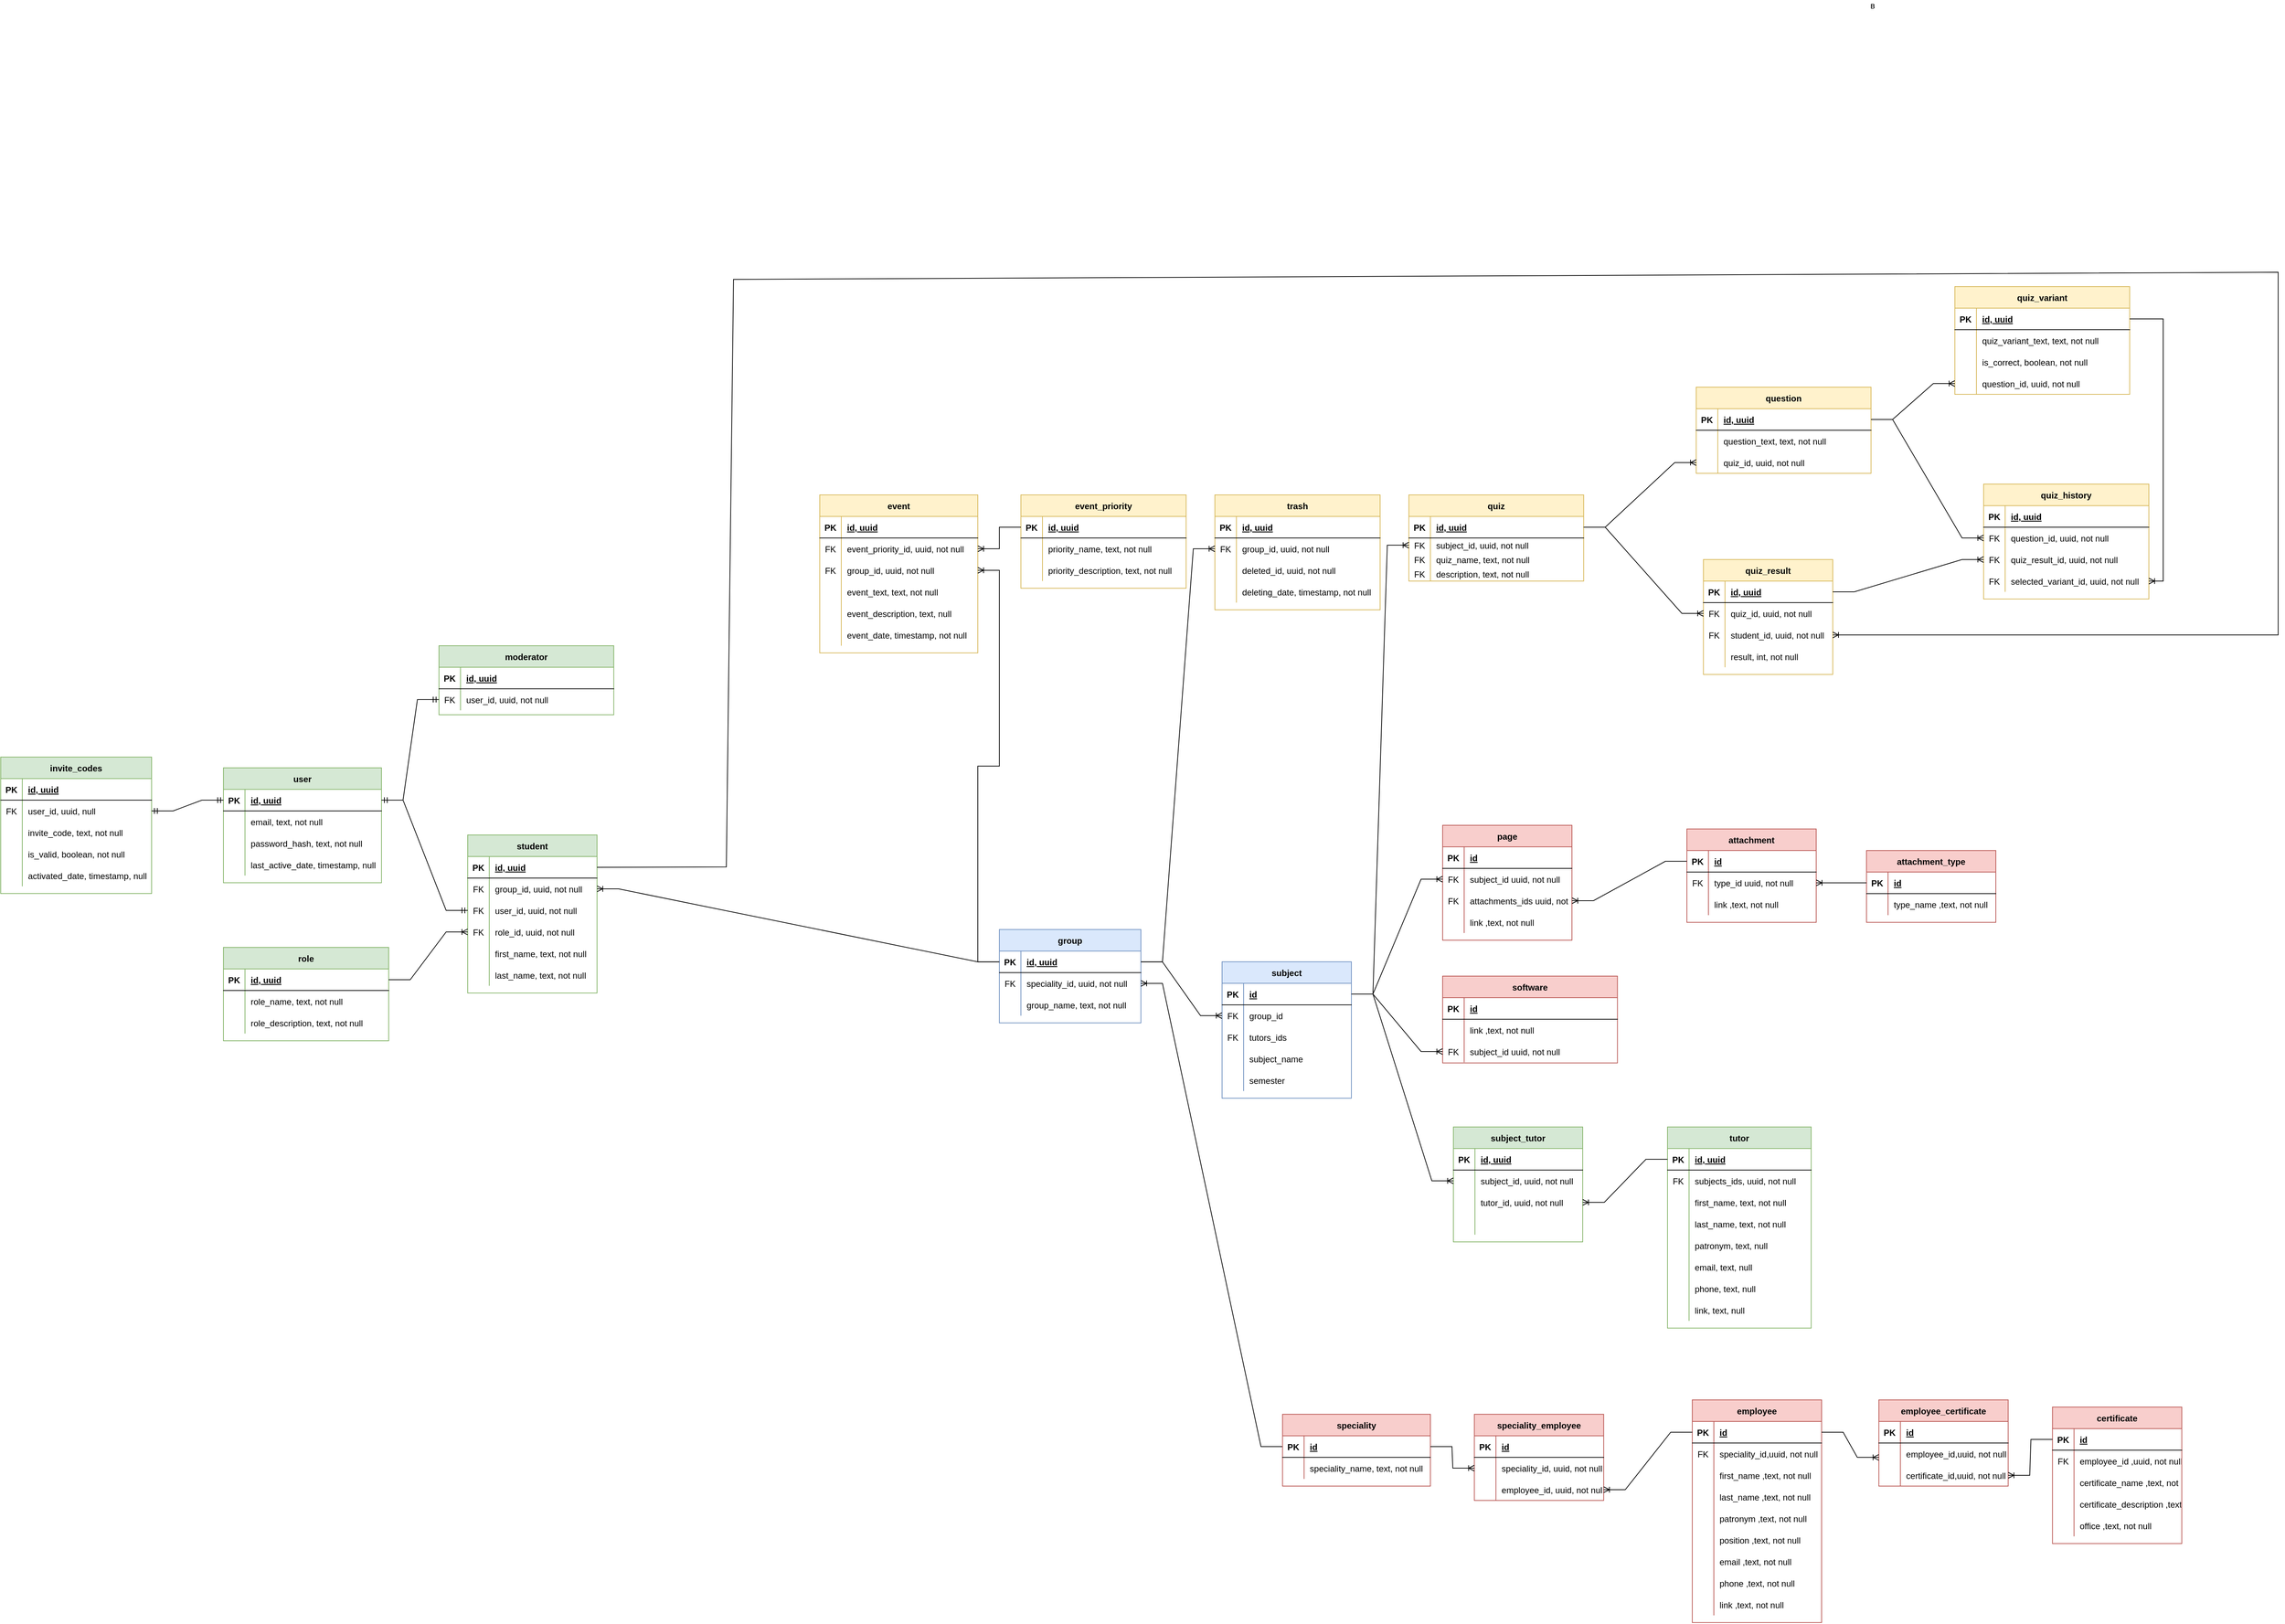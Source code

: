 <mxfile version="16.6.5" type="github">
  <diagram id="R2lEEEUBdFMjLlhIrx00" name="Page-1">
    <mxGraphModel dx="713" dy="2738" grid="1" gridSize="10" guides="1" tooltips="1" connect="1" arrows="1" fold="1" page="1" pageScale="1" pageWidth="3300" pageHeight="2339" math="0" shadow="0" extFonts="Permanent Marker^https://fonts.googleapis.com/css?family=Permanent+Marker">
      <root>
        <mxCell id="0" />
        <mxCell id="1" parent="0" />
        <mxCell id="K6hzpa5w4rFZnICgK8zS-2" value="quiz" style="shape=table;startSize=30;container=1;collapsible=1;childLayout=tableLayout;fixedRows=1;rowLines=0;fontStyle=1;align=center;resizeLast=1;fillColor=#fff2cc;strokeColor=#d6b656;" parent="1" vertex="1">
          <mxGeometry x="2019.996" y="610" width="243.31" height="120" as="geometry" />
        </mxCell>
        <mxCell id="K6hzpa5w4rFZnICgK8zS-3" value="" style="shape=tableRow;horizontal=0;startSize=0;swimlaneHead=0;swimlaneBody=0;fillColor=none;collapsible=0;dropTarget=0;points=[[0,0.5],[1,0.5]];portConstraint=eastwest;top=0;left=0;right=0;bottom=1;" parent="K6hzpa5w4rFZnICgK8zS-2" vertex="1">
          <mxGeometry y="30" width="243.31" height="30" as="geometry" />
        </mxCell>
        <mxCell id="K6hzpa5w4rFZnICgK8zS-4" value="PK" style="shape=partialRectangle;connectable=0;fillColor=none;top=0;left=0;bottom=0;right=0;fontStyle=1;overflow=hidden;" parent="K6hzpa5w4rFZnICgK8zS-3" vertex="1">
          <mxGeometry width="30" height="30" as="geometry">
            <mxRectangle width="30" height="30" as="alternateBounds" />
          </mxGeometry>
        </mxCell>
        <mxCell id="K6hzpa5w4rFZnICgK8zS-5" value="id, uuid" style="shape=partialRectangle;connectable=0;fillColor=none;top=0;left=0;bottom=0;right=0;align=left;spacingLeft=6;fontStyle=5;overflow=hidden;" parent="K6hzpa5w4rFZnICgK8zS-3" vertex="1">
          <mxGeometry x="30" width="213.31" height="30" as="geometry">
            <mxRectangle width="213.31" height="30" as="alternateBounds" />
          </mxGeometry>
        </mxCell>
        <mxCell id="K6hzpa5w4rFZnICgK8zS-6" value="" style="shape=tableRow;horizontal=0;startSize=0;swimlaneHead=0;swimlaneBody=0;fillColor=none;collapsible=0;dropTarget=0;points=[[0,0.5],[1,0.5]];portConstraint=eastwest;top=0;left=0;right=0;bottom=0;" parent="K6hzpa5w4rFZnICgK8zS-2" vertex="1">
          <mxGeometry y="60" width="243.31" height="20" as="geometry" />
        </mxCell>
        <mxCell id="K6hzpa5w4rFZnICgK8zS-7" value="FK" style="shape=partialRectangle;connectable=0;fillColor=none;top=0;left=0;bottom=0;right=0;editable=1;overflow=hidden;" parent="K6hzpa5w4rFZnICgK8zS-6" vertex="1">
          <mxGeometry width="30" height="20" as="geometry">
            <mxRectangle width="30" height="20" as="alternateBounds" />
          </mxGeometry>
        </mxCell>
        <mxCell id="K6hzpa5w4rFZnICgK8zS-8" value="subject_id, uuid, not null" style="shape=partialRectangle;connectable=0;fillColor=none;top=0;left=0;bottom=0;right=0;align=left;spacingLeft=6;overflow=hidden;" parent="K6hzpa5w4rFZnICgK8zS-6" vertex="1">
          <mxGeometry x="30" width="213.31" height="20" as="geometry">
            <mxRectangle width="213.31" height="20" as="alternateBounds" />
          </mxGeometry>
        </mxCell>
        <mxCell id="du8amVr1yQunBOS26TwV-1" value="" style="shape=tableRow;horizontal=0;startSize=0;swimlaneHead=0;swimlaneBody=0;fillColor=none;collapsible=0;dropTarget=0;points=[[0,0.5],[1,0.5]];portConstraint=eastwest;top=0;left=0;right=0;bottom=0;" vertex="1" parent="K6hzpa5w4rFZnICgK8zS-2">
          <mxGeometry y="80" width="243.31" height="20" as="geometry" />
        </mxCell>
        <mxCell id="du8amVr1yQunBOS26TwV-2" value="FK" style="shape=partialRectangle;connectable=0;fillColor=none;top=0;left=0;bottom=0;right=0;editable=1;overflow=hidden;" vertex="1" parent="du8amVr1yQunBOS26TwV-1">
          <mxGeometry width="30" height="20" as="geometry">
            <mxRectangle width="30" height="20" as="alternateBounds" />
          </mxGeometry>
        </mxCell>
        <mxCell id="du8amVr1yQunBOS26TwV-3" value="quiz_name, text, not null" style="shape=partialRectangle;connectable=0;fillColor=none;top=0;left=0;bottom=0;right=0;align=left;spacingLeft=6;overflow=hidden;" vertex="1" parent="du8amVr1yQunBOS26TwV-1">
          <mxGeometry x="30" width="213.31" height="20" as="geometry">
            <mxRectangle width="213.31" height="20" as="alternateBounds" />
          </mxGeometry>
        </mxCell>
        <mxCell id="du8amVr1yQunBOS26TwV-4" value="" style="shape=tableRow;horizontal=0;startSize=0;swimlaneHead=0;swimlaneBody=0;fillColor=none;collapsible=0;dropTarget=0;points=[[0,0.5],[1,0.5]];portConstraint=eastwest;top=0;left=0;right=0;bottom=0;" vertex="1" parent="K6hzpa5w4rFZnICgK8zS-2">
          <mxGeometry y="100" width="243.31" height="20" as="geometry" />
        </mxCell>
        <mxCell id="du8amVr1yQunBOS26TwV-5" value="FK" style="shape=partialRectangle;connectable=0;fillColor=none;top=0;left=0;bottom=0;right=0;editable=1;overflow=hidden;" vertex="1" parent="du8amVr1yQunBOS26TwV-4">
          <mxGeometry width="30" height="20" as="geometry">
            <mxRectangle width="30" height="20" as="alternateBounds" />
          </mxGeometry>
        </mxCell>
        <mxCell id="du8amVr1yQunBOS26TwV-6" value="description, text, not null" style="shape=partialRectangle;connectable=0;fillColor=none;top=0;left=0;bottom=0;right=0;align=left;spacingLeft=6;overflow=hidden;" vertex="1" parent="du8amVr1yQunBOS26TwV-4">
          <mxGeometry x="30" width="213.31" height="20" as="geometry">
            <mxRectangle width="213.31" height="20" as="alternateBounds" />
          </mxGeometry>
        </mxCell>
        <mxCell id="K6hzpa5w4rFZnICgK8zS-9" value="quiz_variant" style="shape=table;startSize=30;container=1;collapsible=1;childLayout=tableLayout;fixedRows=1;rowLines=0;fontStyle=1;align=center;resizeLast=1;fillColor=#fff2cc;strokeColor=#d6b656;" parent="1" vertex="1">
          <mxGeometry x="2779.996" y="320.0" width="243.31" height="150" as="geometry" />
        </mxCell>
        <mxCell id="K6hzpa5w4rFZnICgK8zS-10" value="" style="shape=tableRow;horizontal=0;startSize=0;swimlaneHead=0;swimlaneBody=0;fillColor=none;collapsible=0;dropTarget=0;points=[[0,0.5],[1,0.5]];portConstraint=eastwest;top=0;left=0;right=0;bottom=1;" parent="K6hzpa5w4rFZnICgK8zS-9" vertex="1">
          <mxGeometry y="30" width="243.31" height="30" as="geometry" />
        </mxCell>
        <mxCell id="K6hzpa5w4rFZnICgK8zS-11" value="PK" style="shape=partialRectangle;connectable=0;fillColor=none;top=0;left=0;bottom=0;right=0;fontStyle=1;overflow=hidden;" parent="K6hzpa5w4rFZnICgK8zS-10" vertex="1">
          <mxGeometry width="30" height="30" as="geometry">
            <mxRectangle width="30" height="30" as="alternateBounds" />
          </mxGeometry>
        </mxCell>
        <mxCell id="K6hzpa5w4rFZnICgK8zS-12" value="id, uuid" style="shape=partialRectangle;connectable=0;fillColor=none;top=0;left=0;bottom=0;right=0;align=left;spacingLeft=6;fontStyle=5;overflow=hidden;" parent="K6hzpa5w4rFZnICgK8zS-10" vertex="1">
          <mxGeometry x="30" width="213.31" height="30" as="geometry">
            <mxRectangle width="213.31" height="30" as="alternateBounds" />
          </mxGeometry>
        </mxCell>
        <mxCell id="K6hzpa5w4rFZnICgK8zS-13" value="" style="shape=tableRow;horizontal=0;startSize=0;swimlaneHead=0;swimlaneBody=0;fillColor=none;collapsible=0;dropTarget=0;points=[[0,0.5],[1,0.5]];portConstraint=eastwest;top=0;left=0;right=0;bottom=0;" parent="K6hzpa5w4rFZnICgK8zS-9" vertex="1">
          <mxGeometry y="60" width="243.31" height="30" as="geometry" />
        </mxCell>
        <mxCell id="K6hzpa5w4rFZnICgK8zS-14" value="" style="shape=partialRectangle;connectable=0;fillColor=none;top=0;left=0;bottom=0;right=0;editable=1;overflow=hidden;" parent="K6hzpa5w4rFZnICgK8zS-13" vertex="1">
          <mxGeometry width="30" height="30" as="geometry">
            <mxRectangle width="30" height="30" as="alternateBounds" />
          </mxGeometry>
        </mxCell>
        <mxCell id="K6hzpa5w4rFZnICgK8zS-15" value="quiz_variant_text, text, not null" style="shape=partialRectangle;connectable=0;fillColor=none;top=0;left=0;bottom=0;right=0;align=left;spacingLeft=6;overflow=hidden;" parent="K6hzpa5w4rFZnICgK8zS-13" vertex="1">
          <mxGeometry x="30" width="213.31" height="30" as="geometry">
            <mxRectangle width="213.31" height="30" as="alternateBounds" />
          </mxGeometry>
        </mxCell>
        <mxCell id="K6hzpa5w4rFZnICgK8zS-16" value="" style="shape=tableRow;horizontal=0;startSize=0;swimlaneHead=0;swimlaneBody=0;fillColor=none;collapsible=0;dropTarget=0;points=[[0,0.5],[1,0.5]];portConstraint=eastwest;top=0;left=0;right=0;bottom=0;" parent="K6hzpa5w4rFZnICgK8zS-9" vertex="1">
          <mxGeometry y="90" width="243.31" height="30" as="geometry" />
        </mxCell>
        <mxCell id="K6hzpa5w4rFZnICgK8zS-17" value="" style="shape=partialRectangle;connectable=0;fillColor=none;top=0;left=0;bottom=0;right=0;editable=1;overflow=hidden;" parent="K6hzpa5w4rFZnICgK8zS-16" vertex="1">
          <mxGeometry width="30" height="30" as="geometry">
            <mxRectangle width="30" height="30" as="alternateBounds" />
          </mxGeometry>
        </mxCell>
        <mxCell id="K6hzpa5w4rFZnICgK8zS-18" value="is_correct, boolean, not null" style="shape=partialRectangle;connectable=0;fillColor=none;top=0;left=0;bottom=0;right=0;align=left;spacingLeft=6;overflow=hidden;" parent="K6hzpa5w4rFZnICgK8zS-16" vertex="1">
          <mxGeometry x="30" width="213.31" height="30" as="geometry">
            <mxRectangle width="213.31" height="30" as="alternateBounds" />
          </mxGeometry>
        </mxCell>
        <mxCell id="K6hzpa5w4rFZnICgK8zS-19" value="" style="shape=tableRow;horizontal=0;startSize=0;swimlaneHead=0;swimlaneBody=0;fillColor=none;collapsible=0;dropTarget=0;points=[[0,0.5],[1,0.5]];portConstraint=eastwest;top=0;left=0;right=0;bottom=0;" parent="K6hzpa5w4rFZnICgK8zS-9" vertex="1">
          <mxGeometry y="120" width="243.31" height="30" as="geometry" />
        </mxCell>
        <mxCell id="K6hzpa5w4rFZnICgK8zS-20" value="" style="shape=partialRectangle;connectable=0;fillColor=none;top=0;left=0;bottom=0;right=0;editable=1;overflow=hidden;" parent="K6hzpa5w4rFZnICgK8zS-19" vertex="1">
          <mxGeometry width="30" height="30" as="geometry">
            <mxRectangle width="30" height="30" as="alternateBounds" />
          </mxGeometry>
        </mxCell>
        <mxCell id="K6hzpa5w4rFZnICgK8zS-21" value="question_id, uuid, not null" style="shape=partialRectangle;connectable=0;fillColor=none;top=0;left=0;bottom=0;right=0;align=left;spacingLeft=6;overflow=hidden;" parent="K6hzpa5w4rFZnICgK8zS-19" vertex="1">
          <mxGeometry x="30" width="213.31" height="30" as="geometry">
            <mxRectangle width="213.31" height="30" as="alternateBounds" />
          </mxGeometry>
        </mxCell>
        <mxCell id="K6hzpa5w4rFZnICgK8zS-22" value="question" style="shape=table;startSize=30;container=1;collapsible=1;childLayout=tableLayout;fixedRows=1;rowLines=0;fontStyle=1;align=center;resizeLast=1;fillColor=#fff2cc;strokeColor=#d6b656;" parent="1" vertex="1">
          <mxGeometry x="2419.996" y="460" width="243.31" height="120" as="geometry" />
        </mxCell>
        <mxCell id="K6hzpa5w4rFZnICgK8zS-23" value="" style="shape=tableRow;horizontal=0;startSize=0;swimlaneHead=0;swimlaneBody=0;fillColor=none;collapsible=0;dropTarget=0;points=[[0,0.5],[1,0.5]];portConstraint=eastwest;top=0;left=0;right=0;bottom=1;" parent="K6hzpa5w4rFZnICgK8zS-22" vertex="1">
          <mxGeometry y="30" width="243.31" height="30" as="geometry" />
        </mxCell>
        <mxCell id="K6hzpa5w4rFZnICgK8zS-24" value="PK" style="shape=partialRectangle;connectable=0;fillColor=none;top=0;left=0;bottom=0;right=0;fontStyle=1;overflow=hidden;" parent="K6hzpa5w4rFZnICgK8zS-23" vertex="1">
          <mxGeometry width="30" height="30" as="geometry">
            <mxRectangle width="30" height="30" as="alternateBounds" />
          </mxGeometry>
        </mxCell>
        <mxCell id="K6hzpa5w4rFZnICgK8zS-25" value="id, uuid" style="shape=partialRectangle;connectable=0;fillColor=none;top=0;left=0;bottom=0;right=0;align=left;spacingLeft=6;fontStyle=5;overflow=hidden;" parent="K6hzpa5w4rFZnICgK8zS-23" vertex="1">
          <mxGeometry x="30" width="213.31" height="30" as="geometry">
            <mxRectangle width="213.31" height="30" as="alternateBounds" />
          </mxGeometry>
        </mxCell>
        <mxCell id="K6hzpa5w4rFZnICgK8zS-26" value="" style="shape=tableRow;horizontal=0;startSize=0;swimlaneHead=0;swimlaneBody=0;fillColor=none;collapsible=0;dropTarget=0;points=[[0,0.5],[1,0.5]];portConstraint=eastwest;top=0;left=0;right=0;bottom=0;" parent="K6hzpa5w4rFZnICgK8zS-22" vertex="1">
          <mxGeometry y="60" width="243.31" height="30" as="geometry" />
        </mxCell>
        <mxCell id="K6hzpa5w4rFZnICgK8zS-27" value="" style="shape=partialRectangle;connectable=0;fillColor=none;top=0;left=0;bottom=0;right=0;editable=1;overflow=hidden;" parent="K6hzpa5w4rFZnICgK8zS-26" vertex="1">
          <mxGeometry width="30" height="30" as="geometry">
            <mxRectangle width="30" height="30" as="alternateBounds" />
          </mxGeometry>
        </mxCell>
        <mxCell id="K6hzpa5w4rFZnICgK8zS-28" value="question_text, text, not null" style="shape=partialRectangle;connectable=0;fillColor=none;top=0;left=0;bottom=0;right=0;align=left;spacingLeft=6;overflow=hidden;" parent="K6hzpa5w4rFZnICgK8zS-26" vertex="1">
          <mxGeometry x="30" width="213.31" height="30" as="geometry">
            <mxRectangle width="213.31" height="30" as="alternateBounds" />
          </mxGeometry>
        </mxCell>
        <mxCell id="K6hzpa5w4rFZnICgK8zS-29" value="" style="shape=tableRow;horizontal=0;startSize=0;swimlaneHead=0;swimlaneBody=0;fillColor=none;collapsible=0;dropTarget=0;points=[[0,0.5],[1,0.5]];portConstraint=eastwest;top=0;left=0;right=0;bottom=0;" parent="K6hzpa5w4rFZnICgK8zS-22" vertex="1">
          <mxGeometry y="90" width="243.31" height="30" as="geometry" />
        </mxCell>
        <mxCell id="K6hzpa5w4rFZnICgK8zS-30" value="" style="shape=partialRectangle;connectable=0;fillColor=none;top=0;left=0;bottom=0;right=0;editable=1;overflow=hidden;" parent="K6hzpa5w4rFZnICgK8zS-29" vertex="1">
          <mxGeometry width="30" height="30" as="geometry">
            <mxRectangle width="30" height="30" as="alternateBounds" />
          </mxGeometry>
        </mxCell>
        <mxCell id="K6hzpa5w4rFZnICgK8zS-31" value="quiz_id, uuid, not null" style="shape=partialRectangle;connectable=0;fillColor=none;top=0;left=0;bottom=0;right=0;align=left;spacingLeft=6;overflow=hidden;" parent="K6hzpa5w4rFZnICgK8zS-29" vertex="1">
          <mxGeometry x="30" width="213.31" height="30" as="geometry">
            <mxRectangle width="213.31" height="30" as="alternateBounds" />
          </mxGeometry>
        </mxCell>
        <mxCell id="K6hzpa5w4rFZnICgK8zS-32" value="software" style="shape=table;startSize=30;container=1;collapsible=1;childLayout=tableLayout;fixedRows=1;rowLines=0;fontStyle=1;align=center;resizeLast=1;fillColor=#f8cecc;strokeColor=#b85450;" parent="1" vertex="1">
          <mxGeometry x="2066.996" y="1280" width="243.31" height="120.91" as="geometry" />
        </mxCell>
        <mxCell id="K6hzpa5w4rFZnICgK8zS-33" value="" style="shape=tableRow;horizontal=0;startSize=0;swimlaneHead=0;swimlaneBody=0;fillColor=none;collapsible=0;dropTarget=0;points=[[0,0.5],[1,0.5]];portConstraint=eastwest;top=0;left=0;right=0;bottom=1;" parent="K6hzpa5w4rFZnICgK8zS-32" vertex="1">
          <mxGeometry y="30" width="243.31" height="30" as="geometry" />
        </mxCell>
        <mxCell id="K6hzpa5w4rFZnICgK8zS-34" value="PK" style="shape=partialRectangle;connectable=0;fillColor=none;top=0;left=0;bottom=0;right=0;fontStyle=1;overflow=hidden;" parent="K6hzpa5w4rFZnICgK8zS-33" vertex="1">
          <mxGeometry width="30" height="30" as="geometry">
            <mxRectangle width="30" height="30" as="alternateBounds" />
          </mxGeometry>
        </mxCell>
        <mxCell id="K6hzpa5w4rFZnICgK8zS-35" value="id" style="shape=partialRectangle;connectable=0;fillColor=none;top=0;left=0;bottom=0;right=0;align=left;spacingLeft=6;fontStyle=5;overflow=hidden;" parent="K6hzpa5w4rFZnICgK8zS-33" vertex="1">
          <mxGeometry x="30" width="213.31" height="30" as="geometry">
            <mxRectangle width="213.31" height="30" as="alternateBounds" />
          </mxGeometry>
        </mxCell>
        <mxCell id="K6hzpa5w4rFZnICgK8zS-36" value="" style="shape=tableRow;horizontal=0;startSize=0;swimlaneHead=0;swimlaneBody=0;fillColor=none;collapsible=0;dropTarget=0;points=[[0,0.5],[1,0.5]];portConstraint=eastwest;top=0;left=0;right=0;bottom=0;" parent="K6hzpa5w4rFZnICgK8zS-32" vertex="1">
          <mxGeometry y="60" width="243.31" height="30" as="geometry" />
        </mxCell>
        <mxCell id="K6hzpa5w4rFZnICgK8zS-37" value="" style="shape=partialRectangle;connectable=0;fillColor=none;top=0;left=0;bottom=0;right=0;editable=1;overflow=hidden;" parent="K6hzpa5w4rFZnICgK8zS-36" vertex="1">
          <mxGeometry width="30" height="30" as="geometry">
            <mxRectangle width="30" height="30" as="alternateBounds" />
          </mxGeometry>
        </mxCell>
        <mxCell id="K6hzpa5w4rFZnICgK8zS-38" value="link ,text, not null" style="shape=partialRectangle;connectable=0;fillColor=none;top=0;left=0;bottom=0;right=0;align=left;spacingLeft=6;overflow=hidden;" parent="K6hzpa5w4rFZnICgK8zS-36" vertex="1">
          <mxGeometry x="30" width="213.31" height="30" as="geometry">
            <mxRectangle width="213.31" height="30" as="alternateBounds" />
          </mxGeometry>
        </mxCell>
        <mxCell id="K6hzpa5w4rFZnICgK8zS-39" value="" style="shape=tableRow;horizontal=0;startSize=0;swimlaneHead=0;swimlaneBody=0;fillColor=none;collapsible=0;dropTarget=0;points=[[0,0.5],[1,0.5]];portConstraint=eastwest;top=0;left=0;right=0;bottom=0;" parent="K6hzpa5w4rFZnICgK8zS-32" vertex="1">
          <mxGeometry y="90" width="243.31" height="30" as="geometry" />
        </mxCell>
        <mxCell id="K6hzpa5w4rFZnICgK8zS-40" value="FK" style="shape=partialRectangle;connectable=0;fillColor=none;top=0;left=0;bottom=0;right=0;editable=1;overflow=hidden;" parent="K6hzpa5w4rFZnICgK8zS-39" vertex="1">
          <mxGeometry width="30" height="30" as="geometry">
            <mxRectangle width="30" height="30" as="alternateBounds" />
          </mxGeometry>
        </mxCell>
        <mxCell id="K6hzpa5w4rFZnICgK8zS-41" value="subject_id uuid, not null" style="shape=partialRectangle;connectable=0;fillColor=none;top=0;left=0;bottom=0;right=0;align=left;spacingLeft=6;overflow=hidden;" parent="K6hzpa5w4rFZnICgK8zS-39" vertex="1">
          <mxGeometry x="30" width="213.31" height="30" as="geometry">
            <mxRectangle width="213.31" height="30" as="alternateBounds" />
          </mxGeometry>
        </mxCell>
        <mxCell id="K6hzpa5w4rFZnICgK8zS-42" value="moderator" style="shape=table;startSize=30;container=1;collapsible=1;childLayout=tableLayout;fixedRows=1;rowLines=0;fontStyle=1;align=center;resizeLast=1;fillColor=#d5e8d4;strokeColor=#82b366;" parent="1" vertex="1">
          <mxGeometry x="669.996" y="820" width="243.31" height="96.08" as="geometry">
            <mxRectangle x="1749.996" y="1660.0" width="90" height="30" as="alternateBounds" />
          </mxGeometry>
        </mxCell>
        <mxCell id="K6hzpa5w4rFZnICgK8zS-43" value="" style="shape=tableRow;horizontal=0;startSize=0;swimlaneHead=0;swimlaneBody=0;fillColor=none;collapsible=0;dropTarget=0;points=[[0,0.5],[1,0.5]];portConstraint=eastwest;top=0;left=0;right=0;bottom=1;" parent="K6hzpa5w4rFZnICgK8zS-42" vertex="1">
          <mxGeometry y="30" width="243.31" height="30" as="geometry" />
        </mxCell>
        <mxCell id="K6hzpa5w4rFZnICgK8zS-44" value="PK" style="shape=partialRectangle;connectable=0;fillColor=none;top=0;left=0;bottom=0;right=0;fontStyle=1;overflow=hidden;" parent="K6hzpa5w4rFZnICgK8zS-43" vertex="1">
          <mxGeometry width="30" height="30" as="geometry">
            <mxRectangle width="30" height="30" as="alternateBounds" />
          </mxGeometry>
        </mxCell>
        <mxCell id="K6hzpa5w4rFZnICgK8zS-45" value="id, uuid" style="shape=partialRectangle;connectable=0;fillColor=none;top=0;left=0;bottom=0;right=0;align=left;spacingLeft=6;fontStyle=5;overflow=hidden;" parent="K6hzpa5w4rFZnICgK8zS-43" vertex="1">
          <mxGeometry x="30" width="213.31" height="30" as="geometry">
            <mxRectangle width="213.31" height="30" as="alternateBounds" />
          </mxGeometry>
        </mxCell>
        <mxCell id="K6hzpa5w4rFZnICgK8zS-46" value="" style="shape=tableRow;horizontal=0;startSize=0;swimlaneHead=0;swimlaneBody=0;fillColor=none;collapsible=0;dropTarget=0;points=[[0,0.5],[1,0.5]];portConstraint=eastwest;top=0;left=0;right=0;bottom=0;" parent="K6hzpa5w4rFZnICgK8zS-42" vertex="1">
          <mxGeometry y="60" width="243.31" height="30" as="geometry" />
        </mxCell>
        <mxCell id="K6hzpa5w4rFZnICgK8zS-47" value="FK" style="shape=partialRectangle;connectable=0;fillColor=none;top=0;left=0;bottom=0;right=0;editable=1;overflow=hidden;" parent="K6hzpa5w4rFZnICgK8zS-46" vertex="1">
          <mxGeometry width="30" height="30" as="geometry">
            <mxRectangle width="30" height="30" as="alternateBounds" />
          </mxGeometry>
        </mxCell>
        <mxCell id="K6hzpa5w4rFZnICgK8zS-48" value="user_id, uuid, not null" style="shape=partialRectangle;connectable=0;fillColor=none;top=0;left=0;bottom=0;right=0;align=left;spacingLeft=6;overflow=hidden;" parent="K6hzpa5w4rFZnICgK8zS-46" vertex="1">
          <mxGeometry x="30" width="213.31" height="30" as="geometry">
            <mxRectangle width="213.31" height="30" as="alternateBounds" />
          </mxGeometry>
        </mxCell>
        <mxCell id="K6hzpa5w4rFZnICgK8zS-84" value="group" style="shape=table;startSize=30;container=1;collapsible=1;childLayout=tableLayout;fixedRows=1;rowLines=0;fontStyle=1;align=center;resizeLast=1;fillColor=#dae8fc;strokeColor=#6c8ebf;" parent="1" vertex="1">
          <mxGeometry x="1450" y="1215.13" width="197" height="130" as="geometry" />
        </mxCell>
        <mxCell id="K6hzpa5w4rFZnICgK8zS-85" value="" style="shape=tableRow;horizontal=0;startSize=0;swimlaneHead=0;swimlaneBody=0;fillColor=none;collapsible=0;dropTarget=0;points=[[0,0.5],[1,0.5]];portConstraint=eastwest;top=0;left=0;right=0;bottom=1;" parent="K6hzpa5w4rFZnICgK8zS-84" vertex="1">
          <mxGeometry y="30" width="197" height="30" as="geometry" />
        </mxCell>
        <mxCell id="K6hzpa5w4rFZnICgK8zS-86" value="PK" style="shape=partialRectangle;connectable=0;fillColor=none;top=0;left=0;bottom=0;right=0;fontStyle=1;overflow=hidden;" parent="K6hzpa5w4rFZnICgK8zS-85" vertex="1">
          <mxGeometry width="30" height="30" as="geometry">
            <mxRectangle width="30" height="30" as="alternateBounds" />
          </mxGeometry>
        </mxCell>
        <mxCell id="K6hzpa5w4rFZnICgK8zS-87" value="id, uuid" style="shape=partialRectangle;connectable=0;fillColor=none;top=0;left=0;bottom=0;right=0;align=left;spacingLeft=6;fontStyle=5;overflow=hidden;" parent="K6hzpa5w4rFZnICgK8zS-85" vertex="1">
          <mxGeometry x="30" width="167" height="30" as="geometry">
            <mxRectangle width="167" height="30" as="alternateBounds" />
          </mxGeometry>
        </mxCell>
        <mxCell id="K6hzpa5w4rFZnICgK8zS-88" value="" style="shape=tableRow;horizontal=0;startSize=0;swimlaneHead=0;swimlaneBody=0;fillColor=none;collapsible=0;dropTarget=0;points=[[0,0.5],[1,0.5]];portConstraint=eastwest;top=0;left=0;right=0;bottom=0;" parent="K6hzpa5w4rFZnICgK8zS-84" vertex="1">
          <mxGeometry y="60" width="197" height="30" as="geometry" />
        </mxCell>
        <mxCell id="K6hzpa5w4rFZnICgK8zS-89" value="FK" style="shape=partialRectangle;connectable=0;fillColor=none;top=0;left=0;bottom=0;right=0;fontStyle=0;overflow=hidden;" parent="K6hzpa5w4rFZnICgK8zS-88" vertex="1">
          <mxGeometry width="30" height="30" as="geometry">
            <mxRectangle width="30" height="30" as="alternateBounds" />
          </mxGeometry>
        </mxCell>
        <mxCell id="K6hzpa5w4rFZnICgK8zS-90" value="speciality_id, uuid, not null" style="shape=partialRectangle;connectable=0;fillColor=none;top=0;left=0;bottom=0;right=0;align=left;spacingLeft=6;fontStyle=0;overflow=hidden;" parent="K6hzpa5w4rFZnICgK8zS-88" vertex="1">
          <mxGeometry x="30" width="167" height="30" as="geometry">
            <mxRectangle width="167" height="30" as="alternateBounds" />
          </mxGeometry>
        </mxCell>
        <mxCell id="K6hzpa5w4rFZnICgK8zS-91" value="" style="shape=tableRow;horizontal=0;startSize=0;swimlaneHead=0;swimlaneBody=0;fillColor=none;collapsible=0;dropTarget=0;points=[[0,0.5],[1,0.5]];portConstraint=eastwest;top=0;left=0;right=0;bottom=0;" parent="K6hzpa5w4rFZnICgK8zS-84" vertex="1">
          <mxGeometry y="90" width="197" height="30" as="geometry" />
        </mxCell>
        <mxCell id="K6hzpa5w4rFZnICgK8zS-92" value="" style="shape=partialRectangle;connectable=0;fillColor=none;top=0;left=0;bottom=0;right=0;editable=1;overflow=hidden;" parent="K6hzpa5w4rFZnICgK8zS-91" vertex="1">
          <mxGeometry width="30" height="30" as="geometry">
            <mxRectangle width="30" height="30" as="alternateBounds" />
          </mxGeometry>
        </mxCell>
        <mxCell id="K6hzpa5w4rFZnICgK8zS-93" value="group_name, text, not null" style="shape=partialRectangle;connectable=0;fillColor=none;top=0;left=0;bottom=0;right=0;align=left;spacingLeft=6;overflow=hidden;" parent="K6hzpa5w4rFZnICgK8zS-91" vertex="1">
          <mxGeometry x="30" width="167" height="30" as="geometry">
            <mxRectangle width="167" height="30" as="alternateBounds" />
          </mxGeometry>
        </mxCell>
        <mxCell id="K6hzpa5w4rFZnICgK8zS-94" value="" style="edgeStyle=entityRelationEdgeStyle;fontSize=12;html=1;endArrow=ERoneToMany;rounded=0;entryX=1;entryY=0.5;entryDx=0;entryDy=0;exitX=0;exitY=0.5;exitDx=0;exitDy=0;" parent="1" source="vC2wA3l6X8cFBfXcBB4v-2" target="K6hzpa5w4rFZnICgK8zS-88" edge="1">
          <mxGeometry width="100" height="100" relative="1" as="geometry">
            <mxPoint x="1740" y="1925" as="sourcePoint" />
            <mxPoint x="1567" y="1235.13" as="targetPoint" />
          </mxGeometry>
        </mxCell>
        <mxCell id="K6hzpa5w4rFZnICgK8zS-96" value="trash" style="shape=table;startSize=30;container=1;collapsible=1;childLayout=tableLayout;fixedRows=1;rowLines=0;fontStyle=1;align=center;resizeLast=1;fillColor=#fff2cc;strokeColor=#d6b656;" parent="1" vertex="1">
          <mxGeometry x="1750" y="610" width="230" height="160" as="geometry" />
        </mxCell>
        <mxCell id="K6hzpa5w4rFZnICgK8zS-97" value="" style="shape=tableRow;horizontal=0;startSize=0;swimlaneHead=0;swimlaneBody=0;fillColor=none;collapsible=0;dropTarget=0;points=[[0,0.5],[1,0.5]];portConstraint=eastwest;top=0;left=0;right=0;bottom=1;" parent="K6hzpa5w4rFZnICgK8zS-96" vertex="1">
          <mxGeometry y="30" width="230" height="30" as="geometry" />
        </mxCell>
        <mxCell id="K6hzpa5w4rFZnICgK8zS-98" value="PK" style="shape=partialRectangle;connectable=0;fillColor=none;top=0;left=0;bottom=0;right=0;fontStyle=1;overflow=hidden;" parent="K6hzpa5w4rFZnICgK8zS-97" vertex="1">
          <mxGeometry width="30" height="30" as="geometry">
            <mxRectangle width="30" height="30" as="alternateBounds" />
          </mxGeometry>
        </mxCell>
        <mxCell id="K6hzpa5w4rFZnICgK8zS-99" value="id, uuid" style="shape=partialRectangle;connectable=0;fillColor=none;top=0;left=0;bottom=0;right=0;align=left;spacingLeft=6;fontStyle=5;overflow=hidden;" parent="K6hzpa5w4rFZnICgK8zS-97" vertex="1">
          <mxGeometry x="30" width="200" height="30" as="geometry">
            <mxRectangle width="200" height="30" as="alternateBounds" />
          </mxGeometry>
        </mxCell>
        <mxCell id="K6hzpa5w4rFZnICgK8zS-100" value="" style="shape=tableRow;horizontal=0;startSize=0;swimlaneHead=0;swimlaneBody=0;fillColor=none;collapsible=0;dropTarget=0;points=[[0,0.5],[1,0.5]];portConstraint=eastwest;top=0;left=0;right=0;bottom=0;" parent="K6hzpa5w4rFZnICgK8zS-96" vertex="1">
          <mxGeometry y="60" width="230" height="30" as="geometry" />
        </mxCell>
        <mxCell id="K6hzpa5w4rFZnICgK8zS-101" value="FK" style="shape=partialRectangle;connectable=0;fillColor=none;top=0;left=0;bottom=0;right=0;fontStyle=0;overflow=hidden;" parent="K6hzpa5w4rFZnICgK8zS-100" vertex="1">
          <mxGeometry width="30" height="30" as="geometry">
            <mxRectangle width="30" height="30" as="alternateBounds" />
          </mxGeometry>
        </mxCell>
        <mxCell id="K6hzpa5w4rFZnICgK8zS-102" value="group_id, uuid, not null" style="shape=partialRectangle;connectable=0;fillColor=none;top=0;left=0;bottom=0;right=0;align=left;spacingLeft=6;fontStyle=0;overflow=hidden;" parent="K6hzpa5w4rFZnICgK8zS-100" vertex="1">
          <mxGeometry x="30" width="200" height="30" as="geometry">
            <mxRectangle width="200" height="30" as="alternateBounds" />
          </mxGeometry>
        </mxCell>
        <mxCell id="K6hzpa5w4rFZnICgK8zS-103" value="" style="shape=tableRow;horizontal=0;startSize=0;swimlaneHead=0;swimlaneBody=0;fillColor=none;collapsible=0;dropTarget=0;points=[[0,0.5],[1,0.5]];portConstraint=eastwest;top=0;left=0;right=0;bottom=0;" parent="K6hzpa5w4rFZnICgK8zS-96" vertex="1">
          <mxGeometry y="90" width="230" height="30" as="geometry" />
        </mxCell>
        <mxCell id="K6hzpa5w4rFZnICgK8zS-104" value="" style="shape=partialRectangle;connectable=0;fillColor=none;top=0;left=0;bottom=0;right=0;editable=1;overflow=hidden;" parent="K6hzpa5w4rFZnICgK8zS-103" vertex="1">
          <mxGeometry width="30" height="30" as="geometry">
            <mxRectangle width="30" height="30" as="alternateBounds" />
          </mxGeometry>
        </mxCell>
        <mxCell id="K6hzpa5w4rFZnICgK8zS-105" value="deleted_id, uuid, not null" style="shape=partialRectangle;connectable=0;fillColor=none;top=0;left=0;bottom=0;right=0;align=left;spacingLeft=6;overflow=hidden;" parent="K6hzpa5w4rFZnICgK8zS-103" vertex="1">
          <mxGeometry x="30" width="200" height="30" as="geometry">
            <mxRectangle width="200" height="30" as="alternateBounds" />
          </mxGeometry>
        </mxCell>
        <mxCell id="K6hzpa5w4rFZnICgK8zS-106" value="" style="shape=tableRow;horizontal=0;startSize=0;swimlaneHead=0;swimlaneBody=0;fillColor=none;collapsible=0;dropTarget=0;points=[[0,0.5],[1,0.5]];portConstraint=eastwest;top=0;left=0;right=0;bottom=0;" parent="K6hzpa5w4rFZnICgK8zS-96" vertex="1">
          <mxGeometry y="120" width="230" height="30" as="geometry" />
        </mxCell>
        <mxCell id="K6hzpa5w4rFZnICgK8zS-107" value="" style="shape=partialRectangle;connectable=0;fillColor=none;top=0;left=0;bottom=0;right=0;editable=1;overflow=hidden;" parent="K6hzpa5w4rFZnICgK8zS-106" vertex="1">
          <mxGeometry width="30" height="30" as="geometry">
            <mxRectangle width="30" height="30" as="alternateBounds" />
          </mxGeometry>
        </mxCell>
        <mxCell id="K6hzpa5w4rFZnICgK8zS-108" value="deleting_date, timestamp, not null" style="shape=partialRectangle;connectable=0;fillColor=none;top=0;left=0;bottom=0;right=0;align=left;spacingLeft=6;overflow=hidden;" parent="K6hzpa5w4rFZnICgK8zS-106" vertex="1">
          <mxGeometry x="30" width="200" height="30" as="geometry">
            <mxRectangle width="200" height="30" as="alternateBounds" />
          </mxGeometry>
        </mxCell>
        <mxCell id="K6hzpa5w4rFZnICgK8zS-109" value="" style="edgeStyle=entityRelationEdgeStyle;fontSize=12;html=1;endArrow=ERoneToMany;rounded=0;exitX=1;exitY=0.5;exitDx=0;exitDy=0;" parent="1" source="K6hzpa5w4rFZnICgK8zS-85" target="K6hzpa5w4rFZnICgK8zS-100" edge="1">
          <mxGeometry width="100" height="100" relative="1" as="geometry">
            <mxPoint x="1767" y="1095.13" as="sourcePoint" />
            <mxPoint x="1867" y="995.13" as="targetPoint" />
          </mxGeometry>
        </mxCell>
        <mxCell id="K6hzpa5w4rFZnICgK8zS-110" value="subject" style="shape=table;startSize=30;container=1;collapsible=1;childLayout=tableLayout;fixedRows=1;rowLines=0;fontStyle=1;align=center;resizeLast=1;fillColor=#dae8fc;strokeColor=#6c8ebf;" parent="1" vertex="1">
          <mxGeometry x="1760" y="1260" width="180" height="190" as="geometry" />
        </mxCell>
        <mxCell id="K6hzpa5w4rFZnICgK8zS-111" value="" style="shape=tableRow;horizontal=0;startSize=0;swimlaneHead=0;swimlaneBody=0;fillColor=none;collapsible=0;dropTarget=0;points=[[0,0.5],[1,0.5]];portConstraint=eastwest;top=0;left=0;right=0;bottom=1;" parent="K6hzpa5w4rFZnICgK8zS-110" vertex="1">
          <mxGeometry y="30" width="180" height="30" as="geometry" />
        </mxCell>
        <mxCell id="K6hzpa5w4rFZnICgK8zS-112" value="PK" style="shape=partialRectangle;connectable=0;fillColor=none;top=0;left=0;bottom=0;right=0;fontStyle=1;overflow=hidden;" parent="K6hzpa5w4rFZnICgK8zS-111" vertex="1">
          <mxGeometry width="30" height="30" as="geometry">
            <mxRectangle width="30" height="30" as="alternateBounds" />
          </mxGeometry>
        </mxCell>
        <mxCell id="K6hzpa5w4rFZnICgK8zS-113" value="id" style="shape=partialRectangle;connectable=0;fillColor=none;top=0;left=0;bottom=0;right=0;align=left;spacingLeft=6;fontStyle=5;overflow=hidden;" parent="K6hzpa5w4rFZnICgK8zS-111" vertex="1">
          <mxGeometry x="30" width="150" height="30" as="geometry">
            <mxRectangle width="150" height="30" as="alternateBounds" />
          </mxGeometry>
        </mxCell>
        <mxCell id="K6hzpa5w4rFZnICgK8zS-114" value="" style="shape=tableRow;horizontal=0;startSize=0;swimlaneHead=0;swimlaneBody=0;fillColor=none;collapsible=0;dropTarget=0;points=[[0,0.5],[1,0.5]];portConstraint=eastwest;top=0;left=0;right=0;bottom=0;" parent="K6hzpa5w4rFZnICgK8zS-110" vertex="1">
          <mxGeometry y="60" width="180" height="30" as="geometry" />
        </mxCell>
        <mxCell id="K6hzpa5w4rFZnICgK8zS-115" value="FK" style="shape=partialRectangle;connectable=0;fillColor=none;top=0;left=0;bottom=0;right=0;fontStyle=0;overflow=hidden;" parent="K6hzpa5w4rFZnICgK8zS-114" vertex="1">
          <mxGeometry width="30" height="30" as="geometry">
            <mxRectangle width="30" height="30" as="alternateBounds" />
          </mxGeometry>
        </mxCell>
        <mxCell id="K6hzpa5w4rFZnICgK8zS-116" value="group_id" style="shape=partialRectangle;connectable=0;fillColor=none;top=0;left=0;bottom=0;right=0;align=left;spacingLeft=6;fontStyle=0;overflow=hidden;" parent="K6hzpa5w4rFZnICgK8zS-114" vertex="1">
          <mxGeometry x="30" width="150" height="30" as="geometry">
            <mxRectangle width="150" height="30" as="alternateBounds" />
          </mxGeometry>
        </mxCell>
        <mxCell id="K6hzpa5w4rFZnICgK8zS-117" value="" style="shape=tableRow;horizontal=0;startSize=0;swimlaneHead=0;swimlaneBody=0;fillColor=none;collapsible=0;dropTarget=0;points=[[0,0.5],[1,0.5]];portConstraint=eastwest;top=0;left=0;right=0;bottom=0;" parent="K6hzpa5w4rFZnICgK8zS-110" vertex="1">
          <mxGeometry y="90" width="180" height="30" as="geometry" />
        </mxCell>
        <mxCell id="K6hzpa5w4rFZnICgK8zS-118" value="FK" style="shape=partialRectangle;connectable=0;fillColor=none;top=0;left=0;bottom=0;right=0;fontStyle=0;overflow=hidden;" parent="K6hzpa5w4rFZnICgK8zS-117" vertex="1">
          <mxGeometry width="30" height="30" as="geometry">
            <mxRectangle width="30" height="30" as="alternateBounds" />
          </mxGeometry>
        </mxCell>
        <mxCell id="K6hzpa5w4rFZnICgK8zS-119" value="tutors_ids" style="shape=partialRectangle;connectable=0;fillColor=none;top=0;left=0;bottom=0;right=0;align=left;spacingLeft=6;fontStyle=0;overflow=hidden;" parent="K6hzpa5w4rFZnICgK8zS-117" vertex="1">
          <mxGeometry x="30" width="150" height="30" as="geometry">
            <mxRectangle width="150" height="30" as="alternateBounds" />
          </mxGeometry>
        </mxCell>
        <mxCell id="K6hzpa5w4rFZnICgK8zS-120" value="" style="shape=tableRow;horizontal=0;startSize=0;swimlaneHead=0;swimlaneBody=0;fillColor=none;collapsible=0;dropTarget=0;points=[[0,0.5],[1,0.5]];portConstraint=eastwest;top=0;left=0;right=0;bottom=0;" parent="K6hzpa5w4rFZnICgK8zS-110" vertex="1">
          <mxGeometry y="120" width="180" height="30" as="geometry" />
        </mxCell>
        <mxCell id="K6hzpa5w4rFZnICgK8zS-121" value="" style="shape=partialRectangle;connectable=0;fillColor=none;top=0;left=0;bottom=0;right=0;editable=1;overflow=hidden;" parent="K6hzpa5w4rFZnICgK8zS-120" vertex="1">
          <mxGeometry width="30" height="30" as="geometry">
            <mxRectangle width="30" height="30" as="alternateBounds" />
          </mxGeometry>
        </mxCell>
        <mxCell id="K6hzpa5w4rFZnICgK8zS-122" value="subject_name" style="shape=partialRectangle;connectable=0;fillColor=none;top=0;left=0;bottom=0;right=0;align=left;spacingLeft=6;overflow=hidden;" parent="K6hzpa5w4rFZnICgK8zS-120" vertex="1">
          <mxGeometry x="30" width="150" height="30" as="geometry">
            <mxRectangle width="150" height="30" as="alternateBounds" />
          </mxGeometry>
        </mxCell>
        <mxCell id="K6hzpa5w4rFZnICgK8zS-123" value="" style="shape=tableRow;horizontal=0;startSize=0;swimlaneHead=0;swimlaneBody=0;fillColor=none;collapsible=0;dropTarget=0;points=[[0,0.5],[1,0.5]];portConstraint=eastwest;top=0;left=0;right=0;bottom=0;" parent="K6hzpa5w4rFZnICgK8zS-110" vertex="1">
          <mxGeometry y="150" width="180" height="30" as="geometry" />
        </mxCell>
        <mxCell id="K6hzpa5w4rFZnICgK8zS-124" value="" style="shape=partialRectangle;connectable=0;fillColor=none;top=0;left=0;bottom=0;right=0;editable=1;overflow=hidden;" parent="K6hzpa5w4rFZnICgK8zS-123" vertex="1">
          <mxGeometry width="30" height="30" as="geometry">
            <mxRectangle width="30" height="30" as="alternateBounds" />
          </mxGeometry>
        </mxCell>
        <mxCell id="K6hzpa5w4rFZnICgK8zS-125" value="semester" style="shape=partialRectangle;connectable=0;fillColor=none;top=0;left=0;bottom=0;right=0;align=left;spacingLeft=6;overflow=hidden;" parent="K6hzpa5w4rFZnICgK8zS-123" vertex="1">
          <mxGeometry x="30" width="150" height="30" as="geometry">
            <mxRectangle width="150" height="30" as="alternateBounds" />
          </mxGeometry>
        </mxCell>
        <mxCell id="K6hzpa5w4rFZnICgK8zS-126" value="" style="edgeStyle=entityRelationEdgeStyle;fontSize=12;html=1;endArrow=ERoneToMany;rounded=0;entryX=0;entryY=0.5;entryDx=0;entryDy=0;exitX=1;exitY=0.5;exitDx=0;exitDy=0;" parent="1" source="K6hzpa5w4rFZnICgK8zS-85" target="K6hzpa5w4rFZnICgK8zS-114" edge="1">
          <mxGeometry width="100" height="100" relative="1" as="geometry">
            <mxPoint x="1997" y="1385.13" as="sourcePoint" />
            <mxPoint x="2097" y="1285.13" as="targetPoint" />
          </mxGeometry>
        </mxCell>
        <mxCell id="K6hzpa5w4rFZnICgK8zS-127" value="attachment" style="shape=table;startSize=30;container=1;collapsible=1;childLayout=tableLayout;fixedRows=1;rowLines=0;fontStyle=1;align=center;resizeLast=1;fillColor=#f8cecc;strokeColor=#b85450;" parent="1" vertex="1">
          <mxGeometry x="2407" y="1075.13" width="180" height="130" as="geometry" />
        </mxCell>
        <mxCell id="K6hzpa5w4rFZnICgK8zS-128" value="" style="shape=tableRow;horizontal=0;startSize=0;swimlaneHead=0;swimlaneBody=0;fillColor=none;collapsible=0;dropTarget=0;points=[[0,0.5],[1,0.5]];portConstraint=eastwest;top=0;left=0;right=0;bottom=1;" parent="K6hzpa5w4rFZnICgK8zS-127" vertex="1">
          <mxGeometry y="30" width="180" height="30" as="geometry" />
        </mxCell>
        <mxCell id="K6hzpa5w4rFZnICgK8zS-129" value="PK" style="shape=partialRectangle;connectable=0;fillColor=none;top=0;left=0;bottom=0;right=0;fontStyle=1;overflow=hidden;" parent="K6hzpa5w4rFZnICgK8zS-128" vertex="1">
          <mxGeometry width="30" height="30" as="geometry">
            <mxRectangle width="30" height="30" as="alternateBounds" />
          </mxGeometry>
        </mxCell>
        <mxCell id="K6hzpa5w4rFZnICgK8zS-130" value="id" style="shape=partialRectangle;connectable=0;fillColor=none;top=0;left=0;bottom=0;right=0;align=left;spacingLeft=6;fontStyle=5;overflow=hidden;" parent="K6hzpa5w4rFZnICgK8zS-128" vertex="1">
          <mxGeometry x="30" width="150" height="30" as="geometry">
            <mxRectangle width="150" height="30" as="alternateBounds" />
          </mxGeometry>
        </mxCell>
        <mxCell id="K6hzpa5w4rFZnICgK8zS-131" value="" style="shape=tableRow;horizontal=0;startSize=0;swimlaneHead=0;swimlaneBody=0;fillColor=none;collapsible=0;dropTarget=0;points=[[0,0.5],[1,0.5]];portConstraint=eastwest;top=0;left=0;right=0;bottom=0;" parent="K6hzpa5w4rFZnICgK8zS-127" vertex="1">
          <mxGeometry y="60" width="180" height="30" as="geometry" />
        </mxCell>
        <mxCell id="K6hzpa5w4rFZnICgK8zS-132" value="FK" style="shape=partialRectangle;connectable=0;fillColor=none;top=0;left=0;bottom=0;right=0;fontStyle=0;overflow=hidden;" parent="K6hzpa5w4rFZnICgK8zS-131" vertex="1">
          <mxGeometry width="30" height="30" as="geometry">
            <mxRectangle width="30" height="30" as="alternateBounds" />
          </mxGeometry>
        </mxCell>
        <mxCell id="K6hzpa5w4rFZnICgK8zS-133" value="type_id uuid, not null" style="shape=partialRectangle;connectable=0;fillColor=none;top=0;left=0;bottom=0;right=0;align=left;spacingLeft=6;fontStyle=0;overflow=hidden;" parent="K6hzpa5w4rFZnICgK8zS-131" vertex="1">
          <mxGeometry x="30" width="150" height="30" as="geometry">
            <mxRectangle width="150" height="30" as="alternateBounds" />
          </mxGeometry>
        </mxCell>
        <mxCell id="K6hzpa5w4rFZnICgK8zS-134" value="" style="shape=tableRow;horizontal=0;startSize=0;swimlaneHead=0;swimlaneBody=0;fillColor=none;collapsible=0;dropTarget=0;points=[[0,0.5],[1,0.5]];portConstraint=eastwest;top=0;left=0;right=0;bottom=0;" parent="K6hzpa5w4rFZnICgK8zS-127" vertex="1">
          <mxGeometry y="90" width="180" height="30" as="geometry" />
        </mxCell>
        <mxCell id="K6hzpa5w4rFZnICgK8zS-135" value="" style="shape=partialRectangle;connectable=0;fillColor=none;top=0;left=0;bottom=0;right=0;editable=1;overflow=hidden;" parent="K6hzpa5w4rFZnICgK8zS-134" vertex="1">
          <mxGeometry width="30" height="30" as="geometry">
            <mxRectangle width="30" height="30" as="alternateBounds" />
          </mxGeometry>
        </mxCell>
        <mxCell id="K6hzpa5w4rFZnICgK8zS-136" value="link ,text, not null" style="shape=partialRectangle;connectable=0;fillColor=none;top=0;left=0;bottom=0;right=0;align=left;spacingLeft=6;overflow=hidden;" parent="K6hzpa5w4rFZnICgK8zS-134" vertex="1">
          <mxGeometry x="30" width="150" height="30" as="geometry">
            <mxRectangle width="150" height="30" as="alternateBounds" />
          </mxGeometry>
        </mxCell>
        <mxCell id="K6hzpa5w4rFZnICgK8zS-137" value="attachment_type" style="shape=table;startSize=30;container=1;collapsible=1;childLayout=tableLayout;fixedRows=1;rowLines=0;fontStyle=1;align=center;resizeLast=1;fillColor=#f8cecc;strokeColor=#b85450;" parent="1" vertex="1">
          <mxGeometry x="2657" y="1105.13" width="180" height="100" as="geometry" />
        </mxCell>
        <mxCell id="K6hzpa5w4rFZnICgK8zS-138" value="" style="shape=tableRow;horizontal=0;startSize=0;swimlaneHead=0;swimlaneBody=0;fillColor=none;collapsible=0;dropTarget=0;points=[[0,0.5],[1,0.5]];portConstraint=eastwest;top=0;left=0;right=0;bottom=1;" parent="K6hzpa5w4rFZnICgK8zS-137" vertex="1">
          <mxGeometry y="30" width="180" height="30" as="geometry" />
        </mxCell>
        <mxCell id="K6hzpa5w4rFZnICgK8zS-139" value="PK" style="shape=partialRectangle;connectable=0;fillColor=none;top=0;left=0;bottom=0;right=0;fontStyle=1;overflow=hidden;" parent="K6hzpa5w4rFZnICgK8zS-138" vertex="1">
          <mxGeometry width="30" height="30" as="geometry">
            <mxRectangle width="30" height="30" as="alternateBounds" />
          </mxGeometry>
        </mxCell>
        <mxCell id="K6hzpa5w4rFZnICgK8zS-140" value="id" style="shape=partialRectangle;connectable=0;fillColor=none;top=0;left=0;bottom=0;right=0;align=left;spacingLeft=6;fontStyle=5;overflow=hidden;" parent="K6hzpa5w4rFZnICgK8zS-138" vertex="1">
          <mxGeometry x="30" width="150" height="30" as="geometry">
            <mxRectangle width="150" height="30" as="alternateBounds" />
          </mxGeometry>
        </mxCell>
        <mxCell id="K6hzpa5w4rFZnICgK8zS-141" value="" style="shape=tableRow;horizontal=0;startSize=0;swimlaneHead=0;swimlaneBody=0;fillColor=none;collapsible=0;dropTarget=0;points=[[0,0.5],[1,0.5]];portConstraint=eastwest;top=0;left=0;right=0;bottom=0;" parent="K6hzpa5w4rFZnICgK8zS-137" vertex="1">
          <mxGeometry y="60" width="180" height="30" as="geometry" />
        </mxCell>
        <mxCell id="K6hzpa5w4rFZnICgK8zS-142" value="" style="shape=partialRectangle;connectable=0;fillColor=none;top=0;left=0;bottom=0;right=0;editable=1;overflow=hidden;" parent="K6hzpa5w4rFZnICgK8zS-141" vertex="1">
          <mxGeometry width="30" height="30" as="geometry">
            <mxRectangle width="30" height="30" as="alternateBounds" />
          </mxGeometry>
        </mxCell>
        <mxCell id="K6hzpa5w4rFZnICgK8zS-143" value="type_name ,text, not null" style="shape=partialRectangle;connectable=0;fillColor=none;top=0;left=0;bottom=0;right=0;align=left;spacingLeft=6;overflow=hidden;" parent="K6hzpa5w4rFZnICgK8zS-141" vertex="1">
          <mxGeometry x="30" width="150" height="30" as="geometry">
            <mxRectangle width="150" height="30" as="alternateBounds" />
          </mxGeometry>
        </mxCell>
        <mxCell id="K6hzpa5w4rFZnICgK8zS-144" value="" style="edgeStyle=entityRelationEdgeStyle;fontSize=12;html=1;endArrow=ERoneToMany;rounded=0;exitX=0;exitY=0.5;exitDx=0;exitDy=0;entryX=1;entryY=0.5;entryDx=0;entryDy=0;" parent="1" source="K6hzpa5w4rFZnICgK8zS-138" target="K6hzpa5w4rFZnICgK8zS-131" edge="1">
          <mxGeometry width="100" height="100" relative="1" as="geometry">
            <mxPoint x="2750.69" y="1355.13" as="sourcePoint" />
            <mxPoint x="2850.69" y="1255.13" as="targetPoint" />
          </mxGeometry>
        </mxCell>
        <mxCell id="K6hzpa5w4rFZnICgK8zS-145" value="event" style="shape=table;startSize=30;container=1;collapsible=1;childLayout=tableLayout;fixedRows=1;rowLines=0;fontStyle=1;align=center;resizeLast=1;fillColor=#fff2cc;strokeColor=#d6b656;" parent="1" vertex="1">
          <mxGeometry x="1200" y="610" width="220" height="220" as="geometry" />
        </mxCell>
        <mxCell id="K6hzpa5w4rFZnICgK8zS-146" value="" style="shape=tableRow;horizontal=0;startSize=0;swimlaneHead=0;swimlaneBody=0;fillColor=none;collapsible=0;dropTarget=0;points=[[0,0.5],[1,0.5]];portConstraint=eastwest;top=0;left=0;right=0;bottom=1;" parent="K6hzpa5w4rFZnICgK8zS-145" vertex="1">
          <mxGeometry y="30" width="220" height="30" as="geometry" />
        </mxCell>
        <mxCell id="K6hzpa5w4rFZnICgK8zS-147" value="PK" style="shape=partialRectangle;connectable=0;fillColor=none;top=0;left=0;bottom=0;right=0;fontStyle=1;overflow=hidden;" parent="K6hzpa5w4rFZnICgK8zS-146" vertex="1">
          <mxGeometry width="30" height="30" as="geometry">
            <mxRectangle width="30" height="30" as="alternateBounds" />
          </mxGeometry>
        </mxCell>
        <mxCell id="K6hzpa5w4rFZnICgK8zS-148" value="id, uuid" style="shape=partialRectangle;connectable=0;fillColor=none;top=0;left=0;bottom=0;right=0;align=left;spacingLeft=6;fontStyle=5;overflow=hidden;" parent="K6hzpa5w4rFZnICgK8zS-146" vertex="1">
          <mxGeometry x="30" width="190" height="30" as="geometry">
            <mxRectangle width="190" height="30" as="alternateBounds" />
          </mxGeometry>
        </mxCell>
        <mxCell id="K6hzpa5w4rFZnICgK8zS-149" value="" style="shape=tableRow;horizontal=0;startSize=0;swimlaneHead=0;swimlaneBody=0;fillColor=none;collapsible=0;dropTarget=0;points=[[0,0.5],[1,0.5]];portConstraint=eastwest;top=0;left=0;right=0;bottom=0;" parent="K6hzpa5w4rFZnICgK8zS-145" vertex="1">
          <mxGeometry y="60" width="220" height="30" as="geometry" />
        </mxCell>
        <mxCell id="K6hzpa5w4rFZnICgK8zS-150" value="FK" style="shape=partialRectangle;connectable=0;fillColor=none;top=0;left=0;bottom=0;right=0;fontStyle=0;overflow=hidden;" parent="K6hzpa5w4rFZnICgK8zS-149" vertex="1">
          <mxGeometry width="30" height="30" as="geometry">
            <mxRectangle width="30" height="30" as="alternateBounds" />
          </mxGeometry>
        </mxCell>
        <mxCell id="K6hzpa5w4rFZnICgK8zS-151" value="event_priority_id, uuid, not null" style="shape=partialRectangle;connectable=0;fillColor=none;top=0;left=0;bottom=0;right=0;align=left;spacingLeft=6;fontStyle=0;overflow=hidden;" parent="K6hzpa5w4rFZnICgK8zS-149" vertex="1">
          <mxGeometry x="30" width="190" height="30" as="geometry">
            <mxRectangle width="190" height="30" as="alternateBounds" />
          </mxGeometry>
        </mxCell>
        <mxCell id="K6hzpa5w4rFZnICgK8zS-152" value="" style="shape=tableRow;horizontal=0;startSize=0;swimlaneHead=0;swimlaneBody=0;fillColor=none;collapsible=0;dropTarget=0;points=[[0,0.5],[1,0.5]];portConstraint=eastwest;top=0;left=0;right=0;bottom=0;" parent="K6hzpa5w4rFZnICgK8zS-145" vertex="1">
          <mxGeometry y="90" width="220" height="30" as="geometry" />
        </mxCell>
        <mxCell id="K6hzpa5w4rFZnICgK8zS-153" value="FK" style="shape=partialRectangle;connectable=0;fillColor=none;top=0;left=0;bottom=0;right=0;fontStyle=0;overflow=hidden;" parent="K6hzpa5w4rFZnICgK8zS-152" vertex="1">
          <mxGeometry width="30" height="30" as="geometry">
            <mxRectangle width="30" height="30" as="alternateBounds" />
          </mxGeometry>
        </mxCell>
        <mxCell id="K6hzpa5w4rFZnICgK8zS-154" value="group_id, uuid, not null" style="shape=partialRectangle;connectable=0;fillColor=none;top=0;left=0;bottom=0;right=0;align=left;spacingLeft=6;fontStyle=0;overflow=hidden;" parent="K6hzpa5w4rFZnICgK8zS-152" vertex="1">
          <mxGeometry x="30" width="190" height="30" as="geometry">
            <mxRectangle width="190" height="30" as="alternateBounds" />
          </mxGeometry>
        </mxCell>
        <mxCell id="K6hzpa5w4rFZnICgK8zS-155" value="" style="shape=tableRow;horizontal=0;startSize=0;swimlaneHead=0;swimlaneBody=0;fillColor=none;collapsible=0;dropTarget=0;points=[[0,0.5],[1,0.5]];portConstraint=eastwest;top=0;left=0;right=0;bottom=0;" parent="K6hzpa5w4rFZnICgK8zS-145" vertex="1">
          <mxGeometry y="120" width="220" height="30" as="geometry" />
        </mxCell>
        <mxCell id="K6hzpa5w4rFZnICgK8zS-156" value="" style="shape=partialRectangle;connectable=0;fillColor=none;top=0;left=0;bottom=0;right=0;editable=1;overflow=hidden;" parent="K6hzpa5w4rFZnICgK8zS-155" vertex="1">
          <mxGeometry width="30" height="30" as="geometry">
            <mxRectangle width="30" height="30" as="alternateBounds" />
          </mxGeometry>
        </mxCell>
        <mxCell id="K6hzpa5w4rFZnICgK8zS-157" value="event_text, text, not null" style="shape=partialRectangle;connectable=0;fillColor=none;top=0;left=0;bottom=0;right=0;align=left;spacingLeft=6;overflow=hidden;" parent="K6hzpa5w4rFZnICgK8zS-155" vertex="1">
          <mxGeometry x="30" width="190" height="30" as="geometry">
            <mxRectangle width="190" height="30" as="alternateBounds" />
          </mxGeometry>
        </mxCell>
        <mxCell id="K6hzpa5w4rFZnICgK8zS-158" value="" style="shape=tableRow;horizontal=0;startSize=0;swimlaneHead=0;swimlaneBody=0;fillColor=none;collapsible=0;dropTarget=0;points=[[0,0.5],[1,0.5]];portConstraint=eastwest;top=0;left=0;right=0;bottom=0;" parent="K6hzpa5w4rFZnICgK8zS-145" vertex="1">
          <mxGeometry y="150" width="220" height="30" as="geometry" />
        </mxCell>
        <mxCell id="K6hzpa5w4rFZnICgK8zS-159" value="" style="shape=partialRectangle;connectable=0;fillColor=none;top=0;left=0;bottom=0;right=0;editable=1;overflow=hidden;" parent="K6hzpa5w4rFZnICgK8zS-158" vertex="1">
          <mxGeometry width="30" height="30" as="geometry">
            <mxRectangle width="30" height="30" as="alternateBounds" />
          </mxGeometry>
        </mxCell>
        <mxCell id="K6hzpa5w4rFZnICgK8zS-160" value="event_description, text, null" style="shape=partialRectangle;connectable=0;fillColor=none;top=0;left=0;bottom=0;right=0;align=left;spacingLeft=6;overflow=hidden;" parent="K6hzpa5w4rFZnICgK8zS-158" vertex="1">
          <mxGeometry x="30" width="190" height="30" as="geometry">
            <mxRectangle width="190" height="30" as="alternateBounds" />
          </mxGeometry>
        </mxCell>
        <mxCell id="K6hzpa5w4rFZnICgK8zS-161" value="" style="shape=tableRow;horizontal=0;startSize=0;swimlaneHead=0;swimlaneBody=0;fillColor=none;collapsible=0;dropTarget=0;points=[[0,0.5],[1,0.5]];portConstraint=eastwest;top=0;left=0;right=0;bottom=0;" parent="K6hzpa5w4rFZnICgK8zS-145" vertex="1">
          <mxGeometry y="180" width="220" height="30" as="geometry" />
        </mxCell>
        <mxCell id="K6hzpa5w4rFZnICgK8zS-162" value="" style="shape=partialRectangle;connectable=0;fillColor=none;top=0;left=0;bottom=0;right=0;editable=1;overflow=hidden;" parent="K6hzpa5w4rFZnICgK8zS-161" vertex="1">
          <mxGeometry width="30" height="30" as="geometry">
            <mxRectangle width="30" height="30" as="alternateBounds" />
          </mxGeometry>
        </mxCell>
        <mxCell id="K6hzpa5w4rFZnICgK8zS-163" value="event_date, timestamp, not null" style="shape=partialRectangle;connectable=0;fillColor=none;top=0;left=0;bottom=0;right=0;align=left;spacingLeft=6;overflow=hidden;" parent="K6hzpa5w4rFZnICgK8zS-161" vertex="1">
          <mxGeometry x="30" width="190" height="30" as="geometry">
            <mxRectangle width="190" height="30" as="alternateBounds" />
          </mxGeometry>
        </mxCell>
        <mxCell id="K6hzpa5w4rFZnICgK8zS-164" value="event_priority" style="shape=table;startSize=30;container=1;collapsible=1;childLayout=tableLayout;fixedRows=1;rowLines=0;fontStyle=1;align=center;resizeLast=1;fillColor=#fff2cc;strokeColor=#d6b656;" parent="1" vertex="1">
          <mxGeometry x="1480" y="610" width="230" height="130" as="geometry" />
        </mxCell>
        <mxCell id="K6hzpa5w4rFZnICgK8zS-165" value="" style="shape=tableRow;horizontal=0;startSize=0;swimlaneHead=0;swimlaneBody=0;fillColor=none;collapsible=0;dropTarget=0;points=[[0,0.5],[1,0.5]];portConstraint=eastwest;top=0;left=0;right=0;bottom=1;" parent="K6hzpa5w4rFZnICgK8zS-164" vertex="1">
          <mxGeometry y="30" width="230" height="30" as="geometry" />
        </mxCell>
        <mxCell id="K6hzpa5w4rFZnICgK8zS-166" value="PK" style="shape=partialRectangle;connectable=0;fillColor=none;top=0;left=0;bottom=0;right=0;fontStyle=1;overflow=hidden;" parent="K6hzpa5w4rFZnICgK8zS-165" vertex="1">
          <mxGeometry width="30" height="30" as="geometry">
            <mxRectangle width="30" height="30" as="alternateBounds" />
          </mxGeometry>
        </mxCell>
        <mxCell id="K6hzpa5w4rFZnICgK8zS-167" value="id, uuid" style="shape=partialRectangle;connectable=0;fillColor=none;top=0;left=0;bottom=0;right=0;align=left;spacingLeft=6;fontStyle=5;overflow=hidden;" parent="K6hzpa5w4rFZnICgK8zS-165" vertex="1">
          <mxGeometry x="30" width="200" height="30" as="geometry">
            <mxRectangle width="200" height="30" as="alternateBounds" />
          </mxGeometry>
        </mxCell>
        <mxCell id="K6hzpa5w4rFZnICgK8zS-168" value="" style="shape=tableRow;horizontal=0;startSize=0;swimlaneHead=0;swimlaneBody=0;fillColor=none;collapsible=0;dropTarget=0;points=[[0,0.5],[1,0.5]];portConstraint=eastwest;top=0;left=0;right=0;bottom=0;" parent="K6hzpa5w4rFZnICgK8zS-164" vertex="1">
          <mxGeometry y="60" width="230" height="30" as="geometry" />
        </mxCell>
        <mxCell id="K6hzpa5w4rFZnICgK8zS-169" value="" style="shape=partialRectangle;connectable=0;fillColor=none;top=0;left=0;bottom=0;right=0;editable=1;overflow=hidden;" parent="K6hzpa5w4rFZnICgK8zS-168" vertex="1">
          <mxGeometry width="30" height="30" as="geometry">
            <mxRectangle width="30" height="30" as="alternateBounds" />
          </mxGeometry>
        </mxCell>
        <mxCell id="K6hzpa5w4rFZnICgK8zS-170" value="priority_name, text, not null" style="shape=partialRectangle;connectable=0;fillColor=none;top=0;left=0;bottom=0;right=0;align=left;spacingLeft=6;overflow=hidden;" parent="K6hzpa5w4rFZnICgK8zS-168" vertex="1">
          <mxGeometry x="30" width="200" height="30" as="geometry">
            <mxRectangle width="200" height="30" as="alternateBounds" />
          </mxGeometry>
        </mxCell>
        <mxCell id="K6hzpa5w4rFZnICgK8zS-171" value="" style="shape=tableRow;horizontal=0;startSize=0;swimlaneHead=0;swimlaneBody=0;fillColor=none;collapsible=0;dropTarget=0;points=[[0,0.5],[1,0.5]];portConstraint=eastwest;top=0;left=0;right=0;bottom=0;" parent="K6hzpa5w4rFZnICgK8zS-164" vertex="1">
          <mxGeometry y="90" width="230" height="30" as="geometry" />
        </mxCell>
        <mxCell id="K6hzpa5w4rFZnICgK8zS-172" value="" style="shape=partialRectangle;connectable=0;fillColor=none;top=0;left=0;bottom=0;right=0;editable=1;overflow=hidden;" parent="K6hzpa5w4rFZnICgK8zS-171" vertex="1">
          <mxGeometry width="30" height="30" as="geometry">
            <mxRectangle width="30" height="30" as="alternateBounds" />
          </mxGeometry>
        </mxCell>
        <mxCell id="K6hzpa5w4rFZnICgK8zS-173" value="priority_description, text, not null" style="shape=partialRectangle;connectable=0;fillColor=none;top=0;left=0;bottom=0;right=0;align=left;spacingLeft=6;overflow=hidden;" parent="K6hzpa5w4rFZnICgK8zS-171" vertex="1">
          <mxGeometry x="30" width="200" height="30" as="geometry">
            <mxRectangle width="200" height="30" as="alternateBounds" />
          </mxGeometry>
        </mxCell>
        <mxCell id="K6hzpa5w4rFZnICgK8zS-174" value="" style="edgeStyle=entityRelationEdgeStyle;fontSize=12;html=1;endArrow=ERoneToMany;rounded=0;entryX=1;entryY=0.5;entryDx=0;entryDy=0;exitX=0;exitY=0.5;exitDx=0;exitDy=0;" parent="1" source="K6hzpa5w4rFZnICgK8zS-165" target="K6hzpa5w4rFZnICgK8zS-149" edge="1">
          <mxGeometry width="100" height="100" relative="1" as="geometry">
            <mxPoint x="1037" y="895" as="sourcePoint" />
            <mxPoint x="1457" y="1040" as="targetPoint" />
          </mxGeometry>
        </mxCell>
        <mxCell id="K6hzpa5w4rFZnICgK8zS-191" value="page" style="shape=table;startSize=30;container=1;collapsible=1;childLayout=tableLayout;fixedRows=1;rowLines=0;fontStyle=1;align=center;resizeLast=1;fillColor=#f8cecc;strokeColor=#b85450;" parent="1" vertex="1">
          <mxGeometry x="2067" y="1070" width="180" height="160" as="geometry" />
        </mxCell>
        <mxCell id="K6hzpa5w4rFZnICgK8zS-192" value="" style="shape=tableRow;horizontal=0;startSize=0;swimlaneHead=0;swimlaneBody=0;fillColor=none;collapsible=0;dropTarget=0;points=[[0,0.5],[1,0.5]];portConstraint=eastwest;top=0;left=0;right=0;bottom=1;" parent="K6hzpa5w4rFZnICgK8zS-191" vertex="1">
          <mxGeometry y="30" width="180" height="30" as="geometry" />
        </mxCell>
        <mxCell id="K6hzpa5w4rFZnICgK8zS-193" value="PK" style="shape=partialRectangle;connectable=0;fillColor=none;top=0;left=0;bottom=0;right=0;fontStyle=1;overflow=hidden;" parent="K6hzpa5w4rFZnICgK8zS-192" vertex="1">
          <mxGeometry width="30" height="30" as="geometry">
            <mxRectangle width="30" height="30" as="alternateBounds" />
          </mxGeometry>
        </mxCell>
        <mxCell id="K6hzpa5w4rFZnICgK8zS-194" value="id" style="shape=partialRectangle;connectable=0;fillColor=none;top=0;left=0;bottom=0;right=0;align=left;spacingLeft=6;fontStyle=5;overflow=hidden;" parent="K6hzpa5w4rFZnICgK8zS-192" vertex="1">
          <mxGeometry x="30" width="150" height="30" as="geometry">
            <mxRectangle width="150" height="30" as="alternateBounds" />
          </mxGeometry>
        </mxCell>
        <mxCell id="K6hzpa5w4rFZnICgK8zS-195" value="" style="shape=tableRow;horizontal=0;startSize=0;swimlaneHead=0;swimlaneBody=0;fillColor=none;collapsible=0;dropTarget=0;points=[[0,0.5],[1,0.5]];portConstraint=eastwest;top=0;left=0;right=0;bottom=0;" parent="K6hzpa5w4rFZnICgK8zS-191" vertex="1">
          <mxGeometry y="60" width="180" height="30" as="geometry" />
        </mxCell>
        <mxCell id="K6hzpa5w4rFZnICgK8zS-196" value="FK" style="shape=partialRectangle;connectable=0;fillColor=none;top=0;left=0;bottom=0;right=0;fontStyle=0;overflow=hidden;" parent="K6hzpa5w4rFZnICgK8zS-195" vertex="1">
          <mxGeometry width="30" height="30" as="geometry">
            <mxRectangle width="30" height="30" as="alternateBounds" />
          </mxGeometry>
        </mxCell>
        <mxCell id="K6hzpa5w4rFZnICgK8zS-197" value="subject_id uuid, not null" style="shape=partialRectangle;connectable=0;fillColor=none;top=0;left=0;bottom=0;right=0;align=left;spacingLeft=6;fontStyle=0;overflow=hidden;" parent="K6hzpa5w4rFZnICgK8zS-195" vertex="1">
          <mxGeometry x="30" width="150" height="30" as="geometry">
            <mxRectangle width="150" height="30" as="alternateBounds" />
          </mxGeometry>
        </mxCell>
        <mxCell id="K6hzpa5w4rFZnICgK8zS-198" value="" style="shape=tableRow;horizontal=0;startSize=0;swimlaneHead=0;swimlaneBody=0;fillColor=none;collapsible=0;dropTarget=0;points=[[0,0.5],[1,0.5]];portConstraint=eastwest;top=0;left=0;right=0;bottom=0;" parent="K6hzpa5w4rFZnICgK8zS-191" vertex="1">
          <mxGeometry y="90" width="180" height="30" as="geometry" />
        </mxCell>
        <mxCell id="K6hzpa5w4rFZnICgK8zS-199" value="FK" style="shape=partialRectangle;connectable=0;fillColor=none;top=0;left=0;bottom=0;right=0;fontStyle=0;overflow=hidden;" parent="K6hzpa5w4rFZnICgK8zS-198" vertex="1">
          <mxGeometry width="30" height="30" as="geometry">
            <mxRectangle width="30" height="30" as="alternateBounds" />
          </mxGeometry>
        </mxCell>
        <mxCell id="K6hzpa5w4rFZnICgK8zS-200" value="attachments_ids uuid, not null" style="shape=partialRectangle;connectable=0;fillColor=none;top=0;left=0;bottom=0;right=0;align=left;spacingLeft=6;fontStyle=0;overflow=hidden;" parent="K6hzpa5w4rFZnICgK8zS-198" vertex="1">
          <mxGeometry x="30" width="150" height="30" as="geometry">
            <mxRectangle width="150" height="30" as="alternateBounds" />
          </mxGeometry>
        </mxCell>
        <mxCell id="K6hzpa5w4rFZnICgK8zS-201" value="" style="shape=tableRow;horizontal=0;startSize=0;swimlaneHead=0;swimlaneBody=0;fillColor=none;collapsible=0;dropTarget=0;points=[[0,0.5],[1,0.5]];portConstraint=eastwest;top=0;left=0;right=0;bottom=0;" parent="K6hzpa5w4rFZnICgK8zS-191" vertex="1">
          <mxGeometry y="120" width="180" height="30" as="geometry" />
        </mxCell>
        <mxCell id="K6hzpa5w4rFZnICgK8zS-202" value="" style="shape=partialRectangle;connectable=0;fillColor=none;top=0;left=0;bottom=0;right=0;editable=1;overflow=hidden;" parent="K6hzpa5w4rFZnICgK8zS-201" vertex="1">
          <mxGeometry width="30" height="30" as="geometry">
            <mxRectangle width="30" height="30" as="alternateBounds" />
          </mxGeometry>
        </mxCell>
        <mxCell id="K6hzpa5w4rFZnICgK8zS-203" value="link ,text, not null" style="shape=partialRectangle;connectable=0;fillColor=none;top=0;left=0;bottom=0;right=0;align=left;spacingLeft=6;overflow=hidden;" parent="K6hzpa5w4rFZnICgK8zS-201" vertex="1">
          <mxGeometry x="30" width="150" height="30" as="geometry">
            <mxRectangle width="150" height="30" as="alternateBounds" />
          </mxGeometry>
        </mxCell>
        <mxCell id="K6hzpa5w4rFZnICgK8zS-204" value="" style="edgeStyle=entityRelationEdgeStyle;fontSize=12;html=1;endArrow=ERoneToMany;rounded=0;entryX=1;entryY=0.5;entryDx=0;entryDy=0;exitX=0;exitY=0.5;exitDx=0;exitDy=0;" parent="1" source="K6hzpa5w4rFZnICgK8zS-128" target="K6hzpa5w4rFZnICgK8zS-198" edge="1">
          <mxGeometry width="100" height="100" relative="1" as="geometry">
            <mxPoint x="2007" y="1005.13" as="sourcePoint" />
            <mxPoint x="2107" y="905.13" as="targetPoint" />
          </mxGeometry>
        </mxCell>
        <mxCell id="K6hzpa5w4rFZnICgK8zS-205" value="" style="edgeStyle=entityRelationEdgeStyle;fontSize=12;html=1;endArrow=ERoneToMany;rounded=0;entryX=0;entryY=0.5;entryDx=0;entryDy=0;exitX=1;exitY=0.5;exitDx=0;exitDy=0;" parent="1" source="K6hzpa5w4rFZnICgK8zS-111" target="K6hzpa5w4rFZnICgK8zS-195" edge="1">
          <mxGeometry width="100" height="100" relative="1" as="geometry">
            <mxPoint x="1977" y="1325.13" as="sourcePoint" />
            <mxPoint x="2137" y="895.13" as="targetPoint" />
          </mxGeometry>
        </mxCell>
        <mxCell id="K6hzpa5w4rFZnICgK8zS-207" value="" style="edgeStyle=entityRelationEdgeStyle;fontSize=12;html=1;endArrow=ERoneToMany;rounded=0;exitX=0;exitY=0.5;exitDx=0;exitDy=0;entryX=1;entryY=0.5;entryDx=0;entryDy=0;" parent="1" source="K6hzpa5w4rFZnICgK8zS-85" target="K6hzpa5w4rFZnICgK8zS-152" edge="1">
          <mxGeometry width="100" height="100" relative="1" as="geometry">
            <mxPoint x="1487" y="1140" as="sourcePoint" />
            <mxPoint x="1587" y="1040" as="targetPoint" />
          </mxGeometry>
        </mxCell>
        <mxCell id="K6hzpa5w4rFZnICgK8zS-208" value="" style="edgeStyle=entityRelationEdgeStyle;fontSize=12;html=1;endArrow=ERoneToMany;rounded=0;entryX=0;entryY=0.5;entryDx=0;entryDy=0;exitX=1;exitY=0.5;exitDx=0;exitDy=0;" parent="1" source="K6hzpa5w4rFZnICgK8zS-111" target="K6hzpa5w4rFZnICgK8zS-39" edge="1">
          <mxGeometry width="100" height="100" relative="1" as="geometry">
            <mxPoint x="1997" y="1400" as="sourcePoint" />
            <mxPoint x="2087" y="1460" as="targetPoint" />
          </mxGeometry>
        </mxCell>
        <mxCell id="K6hzpa5w4rFZnICgK8zS-209" value="tutor" style="shape=table;startSize=30;container=1;collapsible=1;childLayout=tableLayout;fixedRows=1;rowLines=0;fontStyle=1;align=center;resizeLast=1;fillColor=#d5e8d4;strokeColor=#82b366;" parent="1" vertex="1">
          <mxGeometry x="2380" y="1490" width="200" height="280" as="geometry" />
        </mxCell>
        <mxCell id="K6hzpa5w4rFZnICgK8zS-210" value="" style="shape=tableRow;horizontal=0;startSize=0;swimlaneHead=0;swimlaneBody=0;fillColor=none;collapsible=0;dropTarget=0;points=[[0,0.5],[1,0.5]];portConstraint=eastwest;top=0;left=0;right=0;bottom=1;" parent="K6hzpa5w4rFZnICgK8zS-209" vertex="1">
          <mxGeometry y="30" width="200" height="30" as="geometry" />
        </mxCell>
        <mxCell id="K6hzpa5w4rFZnICgK8zS-211" value="PK" style="shape=partialRectangle;connectable=0;fillColor=none;top=0;left=0;bottom=0;right=0;fontStyle=1;overflow=hidden;" parent="K6hzpa5w4rFZnICgK8zS-210" vertex="1">
          <mxGeometry width="30" height="30" as="geometry">
            <mxRectangle width="30" height="30" as="alternateBounds" />
          </mxGeometry>
        </mxCell>
        <mxCell id="K6hzpa5w4rFZnICgK8zS-212" value="id, uuid" style="shape=partialRectangle;connectable=0;fillColor=none;top=0;left=0;bottom=0;right=0;align=left;spacingLeft=6;fontStyle=5;overflow=hidden;" parent="K6hzpa5w4rFZnICgK8zS-210" vertex="1">
          <mxGeometry x="30" width="170" height="30" as="geometry">
            <mxRectangle width="170" height="30" as="alternateBounds" />
          </mxGeometry>
        </mxCell>
        <mxCell id="K6hzpa5w4rFZnICgK8zS-213" value="" style="shape=tableRow;horizontal=0;startSize=0;swimlaneHead=0;swimlaneBody=0;fillColor=none;collapsible=0;dropTarget=0;points=[[0,0.5],[1,0.5]];portConstraint=eastwest;top=0;left=0;right=0;bottom=0;" parent="K6hzpa5w4rFZnICgK8zS-209" vertex="1">
          <mxGeometry y="60" width="200" height="30" as="geometry" />
        </mxCell>
        <mxCell id="K6hzpa5w4rFZnICgK8zS-214" value="FK" style="shape=partialRectangle;connectable=0;fillColor=none;top=0;left=0;bottom=0;right=0;fontStyle=0;overflow=hidden;" parent="K6hzpa5w4rFZnICgK8zS-213" vertex="1">
          <mxGeometry width="30" height="30" as="geometry">
            <mxRectangle width="30" height="30" as="alternateBounds" />
          </mxGeometry>
        </mxCell>
        <mxCell id="K6hzpa5w4rFZnICgK8zS-215" value="subjects_ids, uuid, not null" style="shape=partialRectangle;connectable=0;fillColor=none;top=0;left=0;bottom=0;right=0;align=left;spacingLeft=6;fontStyle=0;overflow=hidden;" parent="K6hzpa5w4rFZnICgK8zS-213" vertex="1">
          <mxGeometry x="30" width="170" height="30" as="geometry">
            <mxRectangle width="170" height="30" as="alternateBounds" />
          </mxGeometry>
        </mxCell>
        <mxCell id="K6hzpa5w4rFZnICgK8zS-216" value="" style="shape=tableRow;horizontal=0;startSize=0;swimlaneHead=0;swimlaneBody=0;fillColor=none;collapsible=0;dropTarget=0;points=[[0,0.5],[1,0.5]];portConstraint=eastwest;top=0;left=0;right=0;bottom=0;" parent="K6hzpa5w4rFZnICgK8zS-209" vertex="1">
          <mxGeometry y="90" width="200" height="30" as="geometry" />
        </mxCell>
        <mxCell id="K6hzpa5w4rFZnICgK8zS-217" value="" style="shape=partialRectangle;connectable=0;fillColor=none;top=0;left=0;bottom=0;right=0;editable=1;overflow=hidden;" parent="K6hzpa5w4rFZnICgK8zS-216" vertex="1">
          <mxGeometry width="30" height="30" as="geometry">
            <mxRectangle width="30" height="30" as="alternateBounds" />
          </mxGeometry>
        </mxCell>
        <mxCell id="K6hzpa5w4rFZnICgK8zS-218" value="first_name, text, not null" style="shape=partialRectangle;connectable=0;fillColor=none;top=0;left=0;bottom=0;right=0;align=left;spacingLeft=6;overflow=hidden;" parent="K6hzpa5w4rFZnICgK8zS-216" vertex="1">
          <mxGeometry x="30" width="170" height="30" as="geometry">
            <mxRectangle width="170" height="30" as="alternateBounds" />
          </mxGeometry>
        </mxCell>
        <mxCell id="K6hzpa5w4rFZnICgK8zS-219" value="" style="shape=tableRow;horizontal=0;startSize=0;swimlaneHead=0;swimlaneBody=0;fillColor=none;collapsible=0;dropTarget=0;points=[[0,0.5],[1,0.5]];portConstraint=eastwest;top=0;left=0;right=0;bottom=0;" parent="K6hzpa5w4rFZnICgK8zS-209" vertex="1">
          <mxGeometry y="120" width="200" height="30" as="geometry" />
        </mxCell>
        <mxCell id="K6hzpa5w4rFZnICgK8zS-220" value="" style="shape=partialRectangle;connectable=0;fillColor=none;top=0;left=0;bottom=0;right=0;editable=1;overflow=hidden;" parent="K6hzpa5w4rFZnICgK8zS-219" vertex="1">
          <mxGeometry width="30" height="30" as="geometry">
            <mxRectangle width="30" height="30" as="alternateBounds" />
          </mxGeometry>
        </mxCell>
        <mxCell id="K6hzpa5w4rFZnICgK8zS-221" value="last_name, text, not null" style="shape=partialRectangle;connectable=0;fillColor=none;top=0;left=0;bottom=0;right=0;align=left;spacingLeft=6;overflow=hidden;" parent="K6hzpa5w4rFZnICgK8zS-219" vertex="1">
          <mxGeometry x="30" width="170" height="30" as="geometry">
            <mxRectangle width="170" height="30" as="alternateBounds" />
          </mxGeometry>
        </mxCell>
        <mxCell id="K6hzpa5w4rFZnICgK8zS-222" value="" style="shape=tableRow;horizontal=0;startSize=0;swimlaneHead=0;swimlaneBody=0;fillColor=none;collapsible=0;dropTarget=0;points=[[0,0.5],[1,0.5]];portConstraint=eastwest;top=0;left=0;right=0;bottom=0;" parent="K6hzpa5w4rFZnICgK8zS-209" vertex="1">
          <mxGeometry y="150" width="200" height="30" as="geometry" />
        </mxCell>
        <mxCell id="K6hzpa5w4rFZnICgK8zS-223" value="" style="shape=partialRectangle;connectable=0;fillColor=none;top=0;left=0;bottom=0;right=0;editable=1;overflow=hidden;" parent="K6hzpa5w4rFZnICgK8zS-222" vertex="1">
          <mxGeometry width="30" height="30" as="geometry">
            <mxRectangle width="30" height="30" as="alternateBounds" />
          </mxGeometry>
        </mxCell>
        <mxCell id="K6hzpa5w4rFZnICgK8zS-224" value="patronym, text, null" style="shape=partialRectangle;connectable=0;fillColor=none;top=0;left=0;bottom=0;right=0;align=left;spacingLeft=6;overflow=hidden;" parent="K6hzpa5w4rFZnICgK8zS-222" vertex="1">
          <mxGeometry x="30" width="170" height="30" as="geometry">
            <mxRectangle width="170" height="30" as="alternateBounds" />
          </mxGeometry>
        </mxCell>
        <mxCell id="K6hzpa5w4rFZnICgK8zS-225" value="" style="shape=tableRow;horizontal=0;startSize=0;swimlaneHead=0;swimlaneBody=0;fillColor=none;collapsible=0;dropTarget=0;points=[[0,0.5],[1,0.5]];portConstraint=eastwest;top=0;left=0;right=0;bottom=0;" parent="K6hzpa5w4rFZnICgK8zS-209" vertex="1">
          <mxGeometry y="180" width="200" height="30" as="geometry" />
        </mxCell>
        <mxCell id="K6hzpa5w4rFZnICgK8zS-226" value="" style="shape=partialRectangle;connectable=0;fillColor=none;top=0;left=0;bottom=0;right=0;editable=1;overflow=hidden;" parent="K6hzpa5w4rFZnICgK8zS-225" vertex="1">
          <mxGeometry width="30" height="30" as="geometry">
            <mxRectangle width="30" height="30" as="alternateBounds" />
          </mxGeometry>
        </mxCell>
        <mxCell id="K6hzpa5w4rFZnICgK8zS-227" value="email, text, null" style="shape=partialRectangle;connectable=0;fillColor=none;top=0;left=0;bottom=0;right=0;align=left;spacingLeft=6;overflow=hidden;" parent="K6hzpa5w4rFZnICgK8zS-225" vertex="1">
          <mxGeometry x="30" width="170" height="30" as="geometry">
            <mxRectangle width="170" height="30" as="alternateBounds" />
          </mxGeometry>
        </mxCell>
        <mxCell id="K6hzpa5w4rFZnICgK8zS-228" value="" style="shape=tableRow;horizontal=0;startSize=0;swimlaneHead=0;swimlaneBody=0;fillColor=none;collapsible=0;dropTarget=0;points=[[0,0.5],[1,0.5]];portConstraint=eastwest;top=0;left=0;right=0;bottom=0;" parent="K6hzpa5w4rFZnICgK8zS-209" vertex="1">
          <mxGeometry y="210" width="200" height="30" as="geometry" />
        </mxCell>
        <mxCell id="K6hzpa5w4rFZnICgK8zS-229" value="" style="shape=partialRectangle;connectable=0;fillColor=none;top=0;left=0;bottom=0;right=0;editable=1;overflow=hidden;" parent="K6hzpa5w4rFZnICgK8zS-228" vertex="1">
          <mxGeometry width="30" height="30" as="geometry">
            <mxRectangle width="30" height="30" as="alternateBounds" />
          </mxGeometry>
        </mxCell>
        <mxCell id="K6hzpa5w4rFZnICgK8zS-230" value="phone, text, null" style="shape=partialRectangle;connectable=0;fillColor=none;top=0;left=0;bottom=0;right=0;align=left;spacingLeft=6;overflow=hidden;" parent="K6hzpa5w4rFZnICgK8zS-228" vertex="1">
          <mxGeometry x="30" width="170" height="30" as="geometry">
            <mxRectangle width="170" height="30" as="alternateBounds" />
          </mxGeometry>
        </mxCell>
        <mxCell id="K6hzpa5w4rFZnICgK8zS-231" value="" style="shape=tableRow;horizontal=0;startSize=0;swimlaneHead=0;swimlaneBody=0;fillColor=none;collapsible=0;dropTarget=0;points=[[0,0.5],[1,0.5]];portConstraint=eastwest;top=0;left=0;right=0;bottom=0;" parent="K6hzpa5w4rFZnICgK8zS-209" vertex="1">
          <mxGeometry y="240" width="200" height="30" as="geometry" />
        </mxCell>
        <mxCell id="K6hzpa5w4rFZnICgK8zS-232" value="" style="shape=partialRectangle;connectable=0;fillColor=none;top=0;left=0;bottom=0;right=0;editable=1;overflow=hidden;" parent="K6hzpa5w4rFZnICgK8zS-231" vertex="1">
          <mxGeometry width="30" height="30" as="geometry">
            <mxRectangle width="30" height="30" as="alternateBounds" />
          </mxGeometry>
        </mxCell>
        <mxCell id="K6hzpa5w4rFZnICgK8zS-233" value="link, text, null" style="shape=partialRectangle;connectable=0;fillColor=none;top=0;left=0;bottom=0;right=0;align=left;spacingLeft=6;overflow=hidden;" parent="K6hzpa5w4rFZnICgK8zS-231" vertex="1">
          <mxGeometry x="30" width="170" height="30" as="geometry">
            <mxRectangle width="170" height="30" as="alternateBounds" />
          </mxGeometry>
        </mxCell>
        <mxCell id="K6hzpa5w4rFZnICgK8zS-234" value="" style="edgeStyle=entityRelationEdgeStyle;fontSize=12;html=1;endArrow=ERoneToMany;rounded=0;entryX=0;entryY=0.5;entryDx=0;entryDy=0;exitX=1;exitY=0.5;exitDx=0;exitDy=0;" parent="1" source="K6hzpa5w4rFZnICgK8zS-3" target="K6hzpa5w4rFZnICgK8zS-29" edge="1">
          <mxGeometry width="100" height="100" relative="1" as="geometry">
            <mxPoint x="2080.31" y="1700" as="sourcePoint" />
            <mxPoint x="2180.31" y="1600" as="targetPoint" />
          </mxGeometry>
        </mxCell>
        <mxCell id="K6hzpa5w4rFZnICgK8zS-235" value="" style="edgeStyle=entityRelationEdgeStyle;fontSize=12;html=1;endArrow=ERoneToMany;rounded=0;entryX=0;entryY=0.5;entryDx=0;entryDy=0;exitX=1;exitY=0.5;exitDx=0;exitDy=0;" parent="1" source="K6hzpa5w4rFZnICgK8zS-23" target="K6hzpa5w4rFZnICgK8zS-19" edge="1">
          <mxGeometry width="100" height="100" relative="1" as="geometry">
            <mxPoint x="2410.31" y="1720" as="sourcePoint" />
            <mxPoint x="2510.31" y="1620" as="targetPoint" />
          </mxGeometry>
        </mxCell>
        <mxCell id="K6hzpa5w4rFZnICgK8zS-236" value="" style="edgeStyle=entityRelationEdgeStyle;fontSize=12;html=1;endArrow=ERoneToMany;rounded=0;exitX=1;exitY=0.5;exitDx=0;exitDy=0;entryX=0;entryY=0.5;entryDx=0;entryDy=0;" parent="1" source="K6hzpa5w4rFZnICgK8zS-111" target="K6hzpa5w4rFZnICgK8zS-6" edge="1">
          <mxGeometry width="100" height="100" relative="1" as="geometry">
            <mxPoint x="1397" y="1530" as="sourcePoint" />
            <mxPoint x="1497" y="1430" as="targetPoint" />
          </mxGeometry>
        </mxCell>
        <mxCell id="K6hzpa5w4rFZnICgK8zS-237" value="user" style="shape=table;startSize=30;container=1;collapsible=1;childLayout=tableLayout;fixedRows=1;rowLines=0;fontStyle=1;align=center;resizeLast=1;fillColor=#d5e8d4;strokeColor=#82b366;" parent="1" vertex="1">
          <mxGeometry x="370" y="990" width="220" height="160" as="geometry" />
        </mxCell>
        <mxCell id="K6hzpa5w4rFZnICgK8zS-238" value="" style="shape=tableRow;horizontal=0;startSize=0;swimlaneHead=0;swimlaneBody=0;fillColor=none;collapsible=0;dropTarget=0;points=[[0,0.5],[1,0.5]];portConstraint=eastwest;top=0;left=0;right=0;bottom=1;" parent="K6hzpa5w4rFZnICgK8zS-237" vertex="1">
          <mxGeometry y="30" width="220" height="30" as="geometry" />
        </mxCell>
        <mxCell id="K6hzpa5w4rFZnICgK8zS-239" value="PK" style="shape=partialRectangle;connectable=0;fillColor=none;top=0;left=0;bottom=0;right=0;fontStyle=1;overflow=hidden;" parent="K6hzpa5w4rFZnICgK8zS-238" vertex="1">
          <mxGeometry width="30" height="30" as="geometry">
            <mxRectangle width="30" height="30" as="alternateBounds" />
          </mxGeometry>
        </mxCell>
        <mxCell id="K6hzpa5w4rFZnICgK8zS-240" value="id, uuid" style="shape=partialRectangle;connectable=0;fillColor=none;top=0;left=0;bottom=0;right=0;align=left;spacingLeft=6;fontStyle=5;overflow=hidden;" parent="K6hzpa5w4rFZnICgK8zS-238" vertex="1">
          <mxGeometry x="30" width="190" height="30" as="geometry">
            <mxRectangle width="190" height="30" as="alternateBounds" />
          </mxGeometry>
        </mxCell>
        <mxCell id="K6hzpa5w4rFZnICgK8zS-241" value="" style="shape=tableRow;horizontal=0;startSize=0;swimlaneHead=0;swimlaneBody=0;fillColor=none;collapsible=0;dropTarget=0;points=[[0,0.5],[1,0.5]];portConstraint=eastwest;top=0;left=0;right=0;bottom=0;" parent="K6hzpa5w4rFZnICgK8zS-237" vertex="1">
          <mxGeometry y="60" width="220" height="30" as="geometry" />
        </mxCell>
        <mxCell id="K6hzpa5w4rFZnICgK8zS-242" value="" style="shape=partialRectangle;connectable=0;fillColor=none;top=0;left=0;bottom=0;right=0;editable=1;overflow=hidden;" parent="K6hzpa5w4rFZnICgK8zS-241" vertex="1">
          <mxGeometry width="30" height="30" as="geometry">
            <mxRectangle width="30" height="30" as="alternateBounds" />
          </mxGeometry>
        </mxCell>
        <mxCell id="K6hzpa5w4rFZnICgK8zS-243" value="email, text, not null" style="shape=partialRectangle;connectable=0;fillColor=none;top=0;left=0;bottom=0;right=0;align=left;spacingLeft=6;overflow=hidden;" parent="K6hzpa5w4rFZnICgK8zS-241" vertex="1">
          <mxGeometry x="30" width="190" height="30" as="geometry">
            <mxRectangle width="190" height="30" as="alternateBounds" />
          </mxGeometry>
        </mxCell>
        <mxCell id="K6hzpa5w4rFZnICgK8zS-244" value="" style="shape=tableRow;horizontal=0;startSize=0;swimlaneHead=0;swimlaneBody=0;fillColor=none;collapsible=0;dropTarget=0;points=[[0,0.5],[1,0.5]];portConstraint=eastwest;top=0;left=0;right=0;bottom=0;" parent="K6hzpa5w4rFZnICgK8zS-237" vertex="1">
          <mxGeometry y="90" width="220" height="30" as="geometry" />
        </mxCell>
        <mxCell id="K6hzpa5w4rFZnICgK8zS-245" value="" style="shape=partialRectangle;connectable=0;fillColor=none;top=0;left=0;bottom=0;right=0;editable=1;overflow=hidden;" parent="K6hzpa5w4rFZnICgK8zS-244" vertex="1">
          <mxGeometry width="30" height="30" as="geometry">
            <mxRectangle width="30" height="30" as="alternateBounds" />
          </mxGeometry>
        </mxCell>
        <mxCell id="K6hzpa5w4rFZnICgK8zS-246" value="password_hash, text, not null" style="shape=partialRectangle;connectable=0;fillColor=none;top=0;left=0;bottom=0;right=0;align=left;spacingLeft=6;overflow=hidden;" parent="K6hzpa5w4rFZnICgK8zS-244" vertex="1">
          <mxGeometry x="30" width="190" height="30" as="geometry">
            <mxRectangle width="190" height="30" as="alternateBounds" />
          </mxGeometry>
        </mxCell>
        <mxCell id="K6hzpa5w4rFZnICgK8zS-247" value="" style="shape=tableRow;horizontal=0;startSize=0;swimlaneHead=0;swimlaneBody=0;fillColor=none;collapsible=0;dropTarget=0;points=[[0,0.5],[1,0.5]];portConstraint=eastwest;top=0;left=0;right=0;bottom=0;" parent="K6hzpa5w4rFZnICgK8zS-237" vertex="1">
          <mxGeometry y="120" width="220" height="30" as="geometry" />
        </mxCell>
        <mxCell id="K6hzpa5w4rFZnICgK8zS-248" value="" style="shape=partialRectangle;connectable=0;fillColor=none;top=0;left=0;bottom=0;right=0;editable=1;overflow=hidden;" parent="K6hzpa5w4rFZnICgK8zS-247" vertex="1">
          <mxGeometry width="30" height="30" as="geometry">
            <mxRectangle width="30" height="30" as="alternateBounds" />
          </mxGeometry>
        </mxCell>
        <mxCell id="K6hzpa5w4rFZnICgK8zS-249" value="last_active_date, timestamp, null" style="shape=partialRectangle;connectable=0;fillColor=none;top=0;left=0;bottom=0;right=0;align=left;spacingLeft=6;overflow=hidden;" parent="K6hzpa5w4rFZnICgK8zS-247" vertex="1">
          <mxGeometry x="30" width="190" height="30" as="geometry">
            <mxRectangle width="190" height="30" as="alternateBounds" />
          </mxGeometry>
        </mxCell>
        <mxCell id="K6hzpa5w4rFZnICgK8zS-250" value="student" style="shape=table;startSize=30;container=1;collapsible=1;childLayout=tableLayout;fixedRows=1;rowLines=0;fontStyle=1;align=center;resizeLast=1;fillColor=#d5e8d4;strokeColor=#82b366;" parent="1" vertex="1">
          <mxGeometry x="710" y="1083.49" width="180" height="220" as="geometry" />
        </mxCell>
        <mxCell id="K6hzpa5w4rFZnICgK8zS-251" value="" style="shape=tableRow;horizontal=0;startSize=0;swimlaneHead=0;swimlaneBody=0;fillColor=none;collapsible=0;dropTarget=0;points=[[0,0.5],[1,0.5]];portConstraint=eastwest;top=0;left=0;right=0;bottom=1;" parent="K6hzpa5w4rFZnICgK8zS-250" vertex="1">
          <mxGeometry y="30" width="180" height="30" as="geometry" />
        </mxCell>
        <mxCell id="K6hzpa5w4rFZnICgK8zS-252" value="PK" style="shape=partialRectangle;connectable=0;fillColor=none;top=0;left=0;bottom=0;right=0;fontStyle=1;overflow=hidden;" parent="K6hzpa5w4rFZnICgK8zS-251" vertex="1">
          <mxGeometry width="30" height="30" as="geometry">
            <mxRectangle width="30" height="30" as="alternateBounds" />
          </mxGeometry>
        </mxCell>
        <mxCell id="K6hzpa5w4rFZnICgK8zS-253" value="id, uuid" style="shape=partialRectangle;connectable=0;fillColor=none;top=0;left=0;bottom=0;right=0;align=left;spacingLeft=6;fontStyle=5;overflow=hidden;" parent="K6hzpa5w4rFZnICgK8zS-251" vertex="1">
          <mxGeometry x="30" width="150" height="30" as="geometry">
            <mxRectangle width="150" height="30" as="alternateBounds" />
          </mxGeometry>
        </mxCell>
        <mxCell id="K6hzpa5w4rFZnICgK8zS-254" value="" style="shape=tableRow;horizontal=0;startSize=0;swimlaneHead=0;swimlaneBody=0;fillColor=none;collapsible=0;dropTarget=0;points=[[0,0.5],[1,0.5]];portConstraint=eastwest;top=0;left=0;right=0;bottom=0;" parent="K6hzpa5w4rFZnICgK8zS-250" vertex="1">
          <mxGeometry y="60" width="180" height="30" as="geometry" />
        </mxCell>
        <mxCell id="K6hzpa5w4rFZnICgK8zS-255" value="FK" style="shape=partialRectangle;connectable=0;fillColor=none;top=0;left=0;bottom=0;right=0;fontStyle=0;overflow=hidden;" parent="K6hzpa5w4rFZnICgK8zS-254" vertex="1">
          <mxGeometry width="30" height="30" as="geometry">
            <mxRectangle width="30" height="30" as="alternateBounds" />
          </mxGeometry>
        </mxCell>
        <mxCell id="K6hzpa5w4rFZnICgK8zS-256" value="group_id, uuid, not null" style="shape=partialRectangle;connectable=0;fillColor=none;top=0;left=0;bottom=0;right=0;align=left;spacingLeft=6;fontStyle=0;overflow=hidden;" parent="K6hzpa5w4rFZnICgK8zS-254" vertex="1">
          <mxGeometry x="30" width="150" height="30" as="geometry">
            <mxRectangle width="150" height="30" as="alternateBounds" />
          </mxGeometry>
        </mxCell>
        <mxCell id="K6hzpa5w4rFZnICgK8zS-257" value="" style="shape=tableRow;horizontal=0;startSize=0;swimlaneHead=0;swimlaneBody=0;fillColor=none;collapsible=0;dropTarget=0;points=[[0,0.5],[1,0.5]];portConstraint=eastwest;top=0;left=0;right=0;bottom=0;" parent="K6hzpa5w4rFZnICgK8zS-250" vertex="1">
          <mxGeometry y="90" width="180" height="30" as="geometry" />
        </mxCell>
        <mxCell id="K6hzpa5w4rFZnICgK8zS-258" value="FK" style="shape=partialRectangle;connectable=0;fillColor=none;top=0;left=0;bottom=0;right=0;fontStyle=0;overflow=hidden;" parent="K6hzpa5w4rFZnICgK8zS-257" vertex="1">
          <mxGeometry width="30" height="30" as="geometry">
            <mxRectangle width="30" height="30" as="alternateBounds" />
          </mxGeometry>
        </mxCell>
        <mxCell id="K6hzpa5w4rFZnICgK8zS-259" value="user_id, uuid, not null" style="shape=partialRectangle;connectable=0;fillColor=none;top=0;left=0;bottom=0;right=0;align=left;spacingLeft=6;fontStyle=0;overflow=hidden;" parent="K6hzpa5w4rFZnICgK8zS-257" vertex="1">
          <mxGeometry x="30" width="150" height="30" as="geometry">
            <mxRectangle width="150" height="30" as="alternateBounds" />
          </mxGeometry>
        </mxCell>
        <mxCell id="K6hzpa5w4rFZnICgK8zS-260" value="" style="shape=tableRow;horizontal=0;startSize=0;swimlaneHead=0;swimlaneBody=0;fillColor=none;collapsible=0;dropTarget=0;points=[[0,0.5],[1,0.5]];portConstraint=eastwest;top=0;left=0;right=0;bottom=0;" parent="K6hzpa5w4rFZnICgK8zS-250" vertex="1">
          <mxGeometry y="120" width="180" height="30" as="geometry" />
        </mxCell>
        <mxCell id="K6hzpa5w4rFZnICgK8zS-261" value="FK" style="shape=partialRectangle;connectable=0;fillColor=none;top=0;left=0;bottom=0;right=0;fontStyle=0;overflow=hidden;" parent="K6hzpa5w4rFZnICgK8zS-260" vertex="1">
          <mxGeometry width="30" height="30" as="geometry">
            <mxRectangle width="30" height="30" as="alternateBounds" />
          </mxGeometry>
        </mxCell>
        <mxCell id="K6hzpa5w4rFZnICgK8zS-262" value="role_id, uuid, not null" style="shape=partialRectangle;connectable=0;fillColor=none;top=0;left=0;bottom=0;right=0;align=left;spacingLeft=6;fontStyle=0;overflow=hidden;" parent="K6hzpa5w4rFZnICgK8zS-260" vertex="1">
          <mxGeometry x="30" width="150" height="30" as="geometry">
            <mxRectangle width="150" height="30" as="alternateBounds" />
          </mxGeometry>
        </mxCell>
        <mxCell id="K6hzpa5w4rFZnICgK8zS-263" value="" style="shape=tableRow;horizontal=0;startSize=0;swimlaneHead=0;swimlaneBody=0;fillColor=none;collapsible=0;dropTarget=0;points=[[0,0.5],[1,0.5]];portConstraint=eastwest;top=0;left=0;right=0;bottom=0;" parent="K6hzpa5w4rFZnICgK8zS-250" vertex="1">
          <mxGeometry y="150" width="180" height="30" as="geometry" />
        </mxCell>
        <mxCell id="K6hzpa5w4rFZnICgK8zS-264" value="" style="shape=partialRectangle;connectable=0;fillColor=none;top=0;left=0;bottom=0;right=0;editable=1;overflow=hidden;" parent="K6hzpa5w4rFZnICgK8zS-263" vertex="1">
          <mxGeometry width="30" height="30" as="geometry">
            <mxRectangle width="30" height="30" as="alternateBounds" />
          </mxGeometry>
        </mxCell>
        <mxCell id="K6hzpa5w4rFZnICgK8zS-265" value="first_name, text, not null" style="shape=partialRectangle;connectable=0;fillColor=none;top=0;left=0;bottom=0;right=0;align=left;spacingLeft=6;overflow=hidden;" parent="K6hzpa5w4rFZnICgK8zS-263" vertex="1">
          <mxGeometry x="30" width="150" height="30" as="geometry">
            <mxRectangle width="150" height="30" as="alternateBounds" />
          </mxGeometry>
        </mxCell>
        <mxCell id="K6hzpa5w4rFZnICgK8zS-266" value="" style="shape=tableRow;horizontal=0;startSize=0;swimlaneHead=0;swimlaneBody=0;fillColor=none;collapsible=0;dropTarget=0;points=[[0,0.5],[1,0.5]];portConstraint=eastwest;top=0;left=0;right=0;bottom=0;" parent="K6hzpa5w4rFZnICgK8zS-250" vertex="1">
          <mxGeometry y="180" width="180" height="30" as="geometry" />
        </mxCell>
        <mxCell id="K6hzpa5w4rFZnICgK8zS-267" value="" style="shape=partialRectangle;connectable=0;fillColor=none;top=0;left=0;bottom=0;right=0;editable=1;overflow=hidden;" parent="K6hzpa5w4rFZnICgK8zS-266" vertex="1">
          <mxGeometry width="30" height="30" as="geometry">
            <mxRectangle width="30" height="30" as="alternateBounds" />
          </mxGeometry>
        </mxCell>
        <mxCell id="K6hzpa5w4rFZnICgK8zS-268" value="last_name, text, not null" style="shape=partialRectangle;connectable=0;fillColor=none;top=0;left=0;bottom=0;right=0;align=left;spacingLeft=6;overflow=hidden;" parent="K6hzpa5w4rFZnICgK8zS-266" vertex="1">
          <mxGeometry x="30" width="150" height="30" as="geometry">
            <mxRectangle width="150" height="30" as="alternateBounds" />
          </mxGeometry>
        </mxCell>
        <mxCell id="K6hzpa5w4rFZnICgK8zS-269" value="role" style="shape=table;startSize=30;container=1;collapsible=1;childLayout=tableLayout;fixedRows=1;rowLines=0;fontStyle=1;align=center;resizeLast=1;fillColor=#d5e8d4;strokeColor=#82b366;" parent="1" vertex="1">
          <mxGeometry x="370" y="1240" width="230" height="130" as="geometry" />
        </mxCell>
        <mxCell id="K6hzpa5w4rFZnICgK8zS-270" value="" style="shape=tableRow;horizontal=0;startSize=0;swimlaneHead=0;swimlaneBody=0;fillColor=none;collapsible=0;dropTarget=0;points=[[0,0.5],[1,0.5]];portConstraint=eastwest;top=0;left=0;right=0;bottom=1;" parent="K6hzpa5w4rFZnICgK8zS-269" vertex="1">
          <mxGeometry y="30" width="230" height="30" as="geometry" />
        </mxCell>
        <mxCell id="K6hzpa5w4rFZnICgK8zS-271" value="PK" style="shape=partialRectangle;connectable=0;fillColor=none;top=0;left=0;bottom=0;right=0;fontStyle=1;overflow=hidden;" parent="K6hzpa5w4rFZnICgK8zS-270" vertex="1">
          <mxGeometry width="30" height="30" as="geometry">
            <mxRectangle width="30" height="30" as="alternateBounds" />
          </mxGeometry>
        </mxCell>
        <mxCell id="K6hzpa5w4rFZnICgK8zS-272" value="id, uuid" style="shape=partialRectangle;connectable=0;fillColor=none;top=0;left=0;bottom=0;right=0;align=left;spacingLeft=6;fontStyle=5;overflow=hidden;" parent="K6hzpa5w4rFZnICgK8zS-270" vertex="1">
          <mxGeometry x="30" width="200" height="30" as="geometry">
            <mxRectangle width="200" height="30" as="alternateBounds" />
          </mxGeometry>
        </mxCell>
        <mxCell id="K6hzpa5w4rFZnICgK8zS-273" value="" style="shape=tableRow;horizontal=0;startSize=0;swimlaneHead=0;swimlaneBody=0;fillColor=none;collapsible=0;dropTarget=0;points=[[0,0.5],[1,0.5]];portConstraint=eastwest;top=0;left=0;right=0;bottom=0;" parent="K6hzpa5w4rFZnICgK8zS-269" vertex="1">
          <mxGeometry y="60" width="230" height="30" as="geometry" />
        </mxCell>
        <mxCell id="K6hzpa5w4rFZnICgK8zS-274" value="" style="shape=partialRectangle;connectable=0;fillColor=none;top=0;left=0;bottom=0;right=0;editable=1;overflow=hidden;" parent="K6hzpa5w4rFZnICgK8zS-273" vertex="1">
          <mxGeometry width="30" height="30" as="geometry">
            <mxRectangle width="30" height="30" as="alternateBounds" />
          </mxGeometry>
        </mxCell>
        <mxCell id="K6hzpa5w4rFZnICgK8zS-275" value="role_name, text, not null" style="shape=partialRectangle;connectable=0;fillColor=none;top=0;left=0;bottom=0;right=0;align=left;spacingLeft=6;overflow=hidden;" parent="K6hzpa5w4rFZnICgK8zS-273" vertex="1">
          <mxGeometry x="30" width="200" height="30" as="geometry">
            <mxRectangle width="200" height="30" as="alternateBounds" />
          </mxGeometry>
        </mxCell>
        <mxCell id="K6hzpa5w4rFZnICgK8zS-276" value="" style="shape=tableRow;horizontal=0;startSize=0;swimlaneHead=0;swimlaneBody=0;fillColor=none;collapsible=0;dropTarget=0;points=[[0,0.5],[1,0.5]];portConstraint=eastwest;top=0;left=0;right=0;bottom=0;" parent="K6hzpa5w4rFZnICgK8zS-269" vertex="1">
          <mxGeometry y="90" width="230" height="30" as="geometry" />
        </mxCell>
        <mxCell id="K6hzpa5w4rFZnICgK8zS-277" value="" style="shape=partialRectangle;connectable=0;fillColor=none;top=0;left=0;bottom=0;right=0;editable=1;overflow=hidden;" parent="K6hzpa5w4rFZnICgK8zS-276" vertex="1">
          <mxGeometry width="30" height="30" as="geometry">
            <mxRectangle width="30" height="30" as="alternateBounds" />
          </mxGeometry>
        </mxCell>
        <mxCell id="K6hzpa5w4rFZnICgK8zS-278" value="role_description, text, not null" style="shape=partialRectangle;connectable=0;fillColor=none;top=0;left=0;bottom=0;right=0;align=left;spacingLeft=6;overflow=hidden;" parent="K6hzpa5w4rFZnICgK8zS-276" vertex="1">
          <mxGeometry x="30" width="200" height="30" as="geometry">
            <mxRectangle width="200" height="30" as="alternateBounds" />
          </mxGeometry>
        </mxCell>
        <mxCell id="K6hzpa5w4rFZnICgK8zS-279" value="" style="edgeStyle=entityRelationEdgeStyle;fontSize=12;html=1;endArrow=ERoneToMany;rounded=0;exitX=1;exitY=0.5;exitDx=0;exitDy=0;entryX=0;entryY=0.5;entryDx=0;entryDy=0;" parent="1" source="K6hzpa5w4rFZnICgK8zS-270" target="K6hzpa5w4rFZnICgK8zS-260" edge="1">
          <mxGeometry width="100" height="100" relative="1" as="geometry">
            <mxPoint x="1617" y="1766.08" as="sourcePoint" />
            <mxPoint x="1717" y="1666.08" as="targetPoint" />
          </mxGeometry>
        </mxCell>
        <mxCell id="K6hzpa5w4rFZnICgK8zS-280" value="" style="edgeStyle=entityRelationEdgeStyle;fontSize=12;html=1;endArrow=ERmandOne;startArrow=ERmandOne;rounded=0;entryX=0;entryY=0.5;entryDx=0;entryDy=0;exitX=1;exitY=0.5;exitDx=0;exitDy=0;" parent="1" source="K6hzpa5w4rFZnICgK8zS-238" target="K6hzpa5w4rFZnICgK8zS-257" edge="1">
          <mxGeometry width="100" height="100" relative="1" as="geometry">
            <mxPoint x="897" y="1916.08" as="sourcePoint" />
            <mxPoint x="997" y="1816.08" as="targetPoint" />
          </mxGeometry>
        </mxCell>
        <mxCell id="K6hzpa5w4rFZnICgK8zS-281" value="" style="edgeStyle=entityRelationEdgeStyle;fontSize=12;html=1;endArrow=ERmandOne;startArrow=ERmandOne;rounded=0;entryX=0;entryY=0.5;entryDx=0;entryDy=0;exitX=1;exitY=0.5;exitDx=0;exitDy=0;" parent="1" source="K6hzpa5w4rFZnICgK8zS-238" target="K6hzpa5w4rFZnICgK8zS-46" edge="1">
          <mxGeometry width="100" height="100" relative="1" as="geometry">
            <mxPoint x="2317" y="3240" as="sourcePoint" />
            <mxPoint x="2417" y="3140" as="targetPoint" />
          </mxGeometry>
        </mxCell>
        <mxCell id="K6hzpa5w4rFZnICgK8zS-282" value="" style="edgeStyle=entityRelationEdgeStyle;fontSize=12;html=1;endArrow=ERoneToMany;rounded=0;entryX=1;entryY=0.5;entryDx=0;entryDy=0;exitX=0;exitY=0.5;exitDx=0;exitDy=0;" parent="1" source="K6hzpa5w4rFZnICgK8zS-85" target="K6hzpa5w4rFZnICgK8zS-254" edge="1">
          <mxGeometry width="100" height="100" relative="1" as="geometry">
            <mxPoint x="1447" y="1540" as="sourcePoint" />
            <mxPoint x="1547" y="1440" as="targetPoint" />
          </mxGeometry>
        </mxCell>
        <mxCell id="K6hzpa5w4rFZnICgK8zS-283" value="invite_codes" style="shape=table;startSize=30;container=1;collapsible=1;childLayout=tableLayout;fixedRows=1;rowLines=0;fontStyle=1;align=center;resizeLast=1;fillColor=#d5e8d4;strokeColor=#82b366;" parent="1" vertex="1">
          <mxGeometry x="60" y="975" width="210" height="190" as="geometry" />
        </mxCell>
        <mxCell id="K6hzpa5w4rFZnICgK8zS-284" value="" style="shape=tableRow;horizontal=0;startSize=0;swimlaneHead=0;swimlaneBody=0;fillColor=none;collapsible=0;dropTarget=0;points=[[0,0.5],[1,0.5]];portConstraint=eastwest;top=0;left=0;right=0;bottom=1;" parent="K6hzpa5w4rFZnICgK8zS-283" vertex="1">
          <mxGeometry y="30" width="210" height="30" as="geometry" />
        </mxCell>
        <mxCell id="K6hzpa5w4rFZnICgK8zS-285" value="PK" style="shape=partialRectangle;connectable=0;fillColor=none;top=0;left=0;bottom=0;right=0;fontStyle=1;overflow=hidden;" parent="K6hzpa5w4rFZnICgK8zS-284" vertex="1">
          <mxGeometry width="30" height="30" as="geometry">
            <mxRectangle width="30" height="30" as="alternateBounds" />
          </mxGeometry>
        </mxCell>
        <mxCell id="K6hzpa5w4rFZnICgK8zS-286" value="id, uuid" style="shape=partialRectangle;connectable=0;fillColor=none;top=0;left=0;bottom=0;right=0;align=left;spacingLeft=6;fontStyle=5;overflow=hidden;" parent="K6hzpa5w4rFZnICgK8zS-284" vertex="1">
          <mxGeometry x="30" width="180" height="30" as="geometry">
            <mxRectangle width="180" height="30" as="alternateBounds" />
          </mxGeometry>
        </mxCell>
        <mxCell id="K6hzpa5w4rFZnICgK8zS-287" value="" style="shape=tableRow;horizontal=0;startSize=0;swimlaneHead=0;swimlaneBody=0;fillColor=none;collapsible=0;dropTarget=0;points=[[0,0.5],[1,0.5]];portConstraint=eastwest;top=0;left=0;right=0;bottom=0;" parent="K6hzpa5w4rFZnICgK8zS-283" vertex="1">
          <mxGeometry y="60" width="210" height="30" as="geometry" />
        </mxCell>
        <mxCell id="K6hzpa5w4rFZnICgK8zS-288" value="FK" style="shape=partialRectangle;connectable=0;fillColor=none;top=0;left=0;bottom=0;right=0;fontStyle=0;overflow=hidden;" parent="K6hzpa5w4rFZnICgK8zS-287" vertex="1">
          <mxGeometry width="30" height="30" as="geometry">
            <mxRectangle width="30" height="30" as="alternateBounds" />
          </mxGeometry>
        </mxCell>
        <mxCell id="K6hzpa5w4rFZnICgK8zS-289" value="user_id, uuid, null" style="shape=partialRectangle;connectable=0;fillColor=none;top=0;left=0;bottom=0;right=0;align=left;spacingLeft=6;fontStyle=0;overflow=hidden;" parent="K6hzpa5w4rFZnICgK8zS-287" vertex="1">
          <mxGeometry x="30" width="180" height="30" as="geometry">
            <mxRectangle width="180" height="30" as="alternateBounds" />
          </mxGeometry>
        </mxCell>
        <mxCell id="K6hzpa5w4rFZnICgK8zS-290" value="" style="shape=tableRow;horizontal=0;startSize=0;swimlaneHead=0;swimlaneBody=0;fillColor=none;collapsible=0;dropTarget=0;points=[[0,0.5],[1,0.5]];portConstraint=eastwest;top=0;left=0;right=0;bottom=0;" parent="K6hzpa5w4rFZnICgK8zS-283" vertex="1">
          <mxGeometry y="90" width="210" height="30" as="geometry" />
        </mxCell>
        <mxCell id="K6hzpa5w4rFZnICgK8zS-291" value="" style="shape=partialRectangle;connectable=0;fillColor=none;top=0;left=0;bottom=0;right=0;editable=1;overflow=hidden;" parent="K6hzpa5w4rFZnICgK8zS-290" vertex="1">
          <mxGeometry width="30" height="30" as="geometry">
            <mxRectangle width="30" height="30" as="alternateBounds" />
          </mxGeometry>
        </mxCell>
        <mxCell id="K6hzpa5w4rFZnICgK8zS-292" value="invite_code, text, not null" style="shape=partialRectangle;connectable=0;fillColor=none;top=0;left=0;bottom=0;right=0;align=left;spacingLeft=6;overflow=hidden;" parent="K6hzpa5w4rFZnICgK8zS-290" vertex="1">
          <mxGeometry x="30" width="180" height="30" as="geometry">
            <mxRectangle width="180" height="30" as="alternateBounds" />
          </mxGeometry>
        </mxCell>
        <mxCell id="K6hzpa5w4rFZnICgK8zS-293" value="" style="shape=tableRow;horizontal=0;startSize=0;swimlaneHead=0;swimlaneBody=0;fillColor=none;collapsible=0;dropTarget=0;points=[[0,0.5],[1,0.5]];portConstraint=eastwest;top=0;left=0;right=0;bottom=0;" parent="K6hzpa5w4rFZnICgK8zS-283" vertex="1">
          <mxGeometry y="120" width="210" height="30" as="geometry" />
        </mxCell>
        <mxCell id="K6hzpa5w4rFZnICgK8zS-294" value="" style="shape=partialRectangle;connectable=0;fillColor=none;top=0;left=0;bottom=0;right=0;editable=1;overflow=hidden;" parent="K6hzpa5w4rFZnICgK8zS-293" vertex="1">
          <mxGeometry width="30" height="30" as="geometry">
            <mxRectangle width="30" height="30" as="alternateBounds" />
          </mxGeometry>
        </mxCell>
        <mxCell id="K6hzpa5w4rFZnICgK8zS-295" value="is_valid, boolean, not null" style="shape=partialRectangle;connectable=0;fillColor=none;top=0;left=0;bottom=0;right=0;align=left;spacingLeft=6;overflow=hidden;" parent="K6hzpa5w4rFZnICgK8zS-293" vertex="1">
          <mxGeometry x="30" width="180" height="30" as="geometry">
            <mxRectangle width="180" height="30" as="alternateBounds" />
          </mxGeometry>
        </mxCell>
        <mxCell id="K6hzpa5w4rFZnICgK8zS-296" value="" style="shape=tableRow;horizontal=0;startSize=0;swimlaneHead=0;swimlaneBody=0;fillColor=none;collapsible=0;dropTarget=0;points=[[0,0.5],[1,0.5]];portConstraint=eastwest;top=0;left=0;right=0;bottom=0;" parent="K6hzpa5w4rFZnICgK8zS-283" vertex="1">
          <mxGeometry y="150" width="210" height="30" as="geometry" />
        </mxCell>
        <mxCell id="K6hzpa5w4rFZnICgK8zS-297" value="" style="shape=partialRectangle;connectable=0;fillColor=none;top=0;left=0;bottom=0;right=0;editable=1;overflow=hidden;" parent="K6hzpa5w4rFZnICgK8zS-296" vertex="1">
          <mxGeometry width="30" height="30" as="geometry">
            <mxRectangle width="30" height="30" as="alternateBounds" />
          </mxGeometry>
        </mxCell>
        <mxCell id="K6hzpa5w4rFZnICgK8zS-298" value="activated_date, timestamp, null" style="shape=partialRectangle;connectable=0;fillColor=none;top=0;left=0;bottom=0;right=0;align=left;spacingLeft=6;overflow=hidden;" parent="K6hzpa5w4rFZnICgK8zS-296" vertex="1">
          <mxGeometry x="30" width="180" height="30" as="geometry">
            <mxRectangle width="180" height="30" as="alternateBounds" />
          </mxGeometry>
        </mxCell>
        <mxCell id="K6hzpa5w4rFZnICgK8zS-299" value="" style="edgeStyle=entityRelationEdgeStyle;fontSize=12;html=1;endArrow=ERmandOne;startArrow=ERmandOne;rounded=0;entryX=1;entryY=0.5;entryDx=0;entryDy=0;exitX=0;exitY=0.5;exitDx=0;exitDy=0;" parent="1" source="K6hzpa5w4rFZnICgK8zS-238" target="K6hzpa5w4rFZnICgK8zS-287" edge="1">
          <mxGeometry width="100" height="100" relative="1" as="geometry">
            <mxPoint x="500" y="1130" as="sourcePoint" />
            <mxPoint x="600" y="1030" as="targetPoint" />
          </mxGeometry>
        </mxCell>
        <mxCell id="K6hzpa5w4rFZnICgK8zS-300" value="quiz_result" style="shape=table;startSize=30;container=1;collapsible=1;childLayout=tableLayout;fixedRows=1;rowLines=0;fontStyle=1;align=center;resizeLast=1;fillColor=#fff2cc;strokeColor=#d6b656;" parent="1" vertex="1">
          <mxGeometry x="2430" y="700" width="180" height="160" as="geometry" />
        </mxCell>
        <mxCell id="K6hzpa5w4rFZnICgK8zS-301" value="" style="shape=tableRow;horizontal=0;startSize=0;swimlaneHead=0;swimlaneBody=0;fillColor=none;collapsible=0;dropTarget=0;points=[[0,0.5],[1,0.5]];portConstraint=eastwest;top=0;left=0;right=0;bottom=1;" parent="K6hzpa5w4rFZnICgK8zS-300" vertex="1">
          <mxGeometry y="30" width="180" height="30" as="geometry" />
        </mxCell>
        <mxCell id="K6hzpa5w4rFZnICgK8zS-302" value="PK" style="shape=partialRectangle;connectable=0;fillColor=none;top=0;left=0;bottom=0;right=0;fontStyle=1;overflow=hidden;" parent="K6hzpa5w4rFZnICgK8zS-301" vertex="1">
          <mxGeometry width="30" height="30" as="geometry">
            <mxRectangle width="30" height="30" as="alternateBounds" />
          </mxGeometry>
        </mxCell>
        <mxCell id="K6hzpa5w4rFZnICgK8zS-303" value="id, uuid" style="shape=partialRectangle;connectable=0;fillColor=none;top=0;left=0;bottom=0;right=0;align=left;spacingLeft=6;fontStyle=5;overflow=hidden;" parent="K6hzpa5w4rFZnICgK8zS-301" vertex="1">
          <mxGeometry x="30" width="150" height="30" as="geometry">
            <mxRectangle width="150" height="30" as="alternateBounds" />
          </mxGeometry>
        </mxCell>
        <mxCell id="K6hzpa5w4rFZnICgK8zS-304" value="" style="shape=tableRow;horizontal=0;startSize=0;swimlaneHead=0;swimlaneBody=0;fillColor=none;collapsible=0;dropTarget=0;points=[[0,0.5],[1,0.5]];portConstraint=eastwest;top=0;left=0;right=0;bottom=0;" parent="K6hzpa5w4rFZnICgK8zS-300" vertex="1">
          <mxGeometry y="60" width="180" height="30" as="geometry" />
        </mxCell>
        <mxCell id="K6hzpa5w4rFZnICgK8zS-305" value="FK" style="shape=partialRectangle;connectable=0;fillColor=none;top=0;left=0;bottom=0;right=0;fontStyle=0;overflow=hidden;" parent="K6hzpa5w4rFZnICgK8zS-304" vertex="1">
          <mxGeometry width="30" height="30" as="geometry">
            <mxRectangle width="30" height="30" as="alternateBounds" />
          </mxGeometry>
        </mxCell>
        <mxCell id="K6hzpa5w4rFZnICgK8zS-306" value="quiz_id, uuid, not null" style="shape=partialRectangle;connectable=0;fillColor=none;top=0;left=0;bottom=0;right=0;align=left;spacingLeft=6;fontStyle=0;overflow=hidden;" parent="K6hzpa5w4rFZnICgK8zS-304" vertex="1">
          <mxGeometry x="30" width="150" height="30" as="geometry">
            <mxRectangle width="150" height="30" as="alternateBounds" />
          </mxGeometry>
        </mxCell>
        <mxCell id="K6hzpa5w4rFZnICgK8zS-307" value="" style="shape=tableRow;horizontal=0;startSize=0;swimlaneHead=0;swimlaneBody=0;fillColor=none;collapsible=0;dropTarget=0;points=[[0,0.5],[1,0.5]];portConstraint=eastwest;top=0;left=0;right=0;bottom=0;" parent="K6hzpa5w4rFZnICgK8zS-300" vertex="1">
          <mxGeometry y="90" width="180" height="30" as="geometry" />
        </mxCell>
        <mxCell id="K6hzpa5w4rFZnICgK8zS-308" value="FK" style="shape=partialRectangle;connectable=0;fillColor=none;top=0;left=0;bottom=0;right=0;fontStyle=0;overflow=hidden;" parent="K6hzpa5w4rFZnICgK8zS-307" vertex="1">
          <mxGeometry width="30" height="30" as="geometry">
            <mxRectangle width="30" height="30" as="alternateBounds" />
          </mxGeometry>
        </mxCell>
        <mxCell id="K6hzpa5w4rFZnICgK8zS-309" value="student_id, uuid, not null" style="shape=partialRectangle;connectable=0;fillColor=none;top=0;left=0;bottom=0;right=0;align=left;spacingLeft=6;fontStyle=0;overflow=hidden;" parent="K6hzpa5w4rFZnICgK8zS-307" vertex="1">
          <mxGeometry x="30" width="150" height="30" as="geometry">
            <mxRectangle width="150" height="30" as="alternateBounds" />
          </mxGeometry>
        </mxCell>
        <mxCell id="K6hzpa5w4rFZnICgK8zS-310" value="" style="shape=tableRow;horizontal=0;startSize=0;swimlaneHead=0;swimlaneBody=0;fillColor=none;collapsible=0;dropTarget=0;points=[[0,0.5],[1,0.5]];portConstraint=eastwest;top=0;left=0;right=0;bottom=0;" parent="K6hzpa5w4rFZnICgK8zS-300" vertex="1">
          <mxGeometry y="120" width="180" height="30" as="geometry" />
        </mxCell>
        <mxCell id="K6hzpa5w4rFZnICgK8zS-311" value="" style="shape=partialRectangle;connectable=0;fillColor=none;top=0;left=0;bottom=0;right=0;editable=1;overflow=hidden;" parent="K6hzpa5w4rFZnICgK8zS-310" vertex="1">
          <mxGeometry width="30" height="30" as="geometry">
            <mxRectangle width="30" height="30" as="alternateBounds" />
          </mxGeometry>
        </mxCell>
        <mxCell id="K6hzpa5w4rFZnICgK8zS-312" value="result, int, not null" style="shape=partialRectangle;connectable=0;fillColor=none;top=0;left=0;bottom=0;right=0;align=left;spacingLeft=6;overflow=hidden;" parent="K6hzpa5w4rFZnICgK8zS-310" vertex="1">
          <mxGeometry x="30" width="150" height="30" as="geometry">
            <mxRectangle width="150" height="30" as="alternateBounds" />
          </mxGeometry>
        </mxCell>
        <mxCell id="K6hzpa5w4rFZnICgK8zS-313" value="quiz_history" style="shape=table;startSize=30;container=1;collapsible=1;childLayout=tableLayout;fixedRows=1;rowLines=0;fontStyle=1;align=center;resizeLast=1;fillColor=#fff2cc;strokeColor=#d6b656;" parent="1" vertex="1">
          <mxGeometry x="2820" y="595" width="230" height="160" as="geometry" />
        </mxCell>
        <mxCell id="K6hzpa5w4rFZnICgK8zS-314" value="" style="shape=tableRow;horizontal=0;startSize=0;swimlaneHead=0;swimlaneBody=0;fillColor=none;collapsible=0;dropTarget=0;points=[[0,0.5],[1,0.5]];portConstraint=eastwest;top=0;left=0;right=0;bottom=1;" parent="K6hzpa5w4rFZnICgK8zS-313" vertex="1">
          <mxGeometry y="30" width="230" height="30" as="geometry" />
        </mxCell>
        <mxCell id="K6hzpa5w4rFZnICgK8zS-315" value="PK" style="shape=partialRectangle;connectable=0;fillColor=none;top=0;left=0;bottom=0;right=0;fontStyle=1;overflow=hidden;" parent="K6hzpa5w4rFZnICgK8zS-314" vertex="1">
          <mxGeometry width="30" height="30" as="geometry">
            <mxRectangle width="30" height="30" as="alternateBounds" />
          </mxGeometry>
        </mxCell>
        <mxCell id="K6hzpa5w4rFZnICgK8zS-316" value="id, uuid" style="shape=partialRectangle;connectable=0;fillColor=none;top=0;left=0;bottom=0;right=0;align=left;spacingLeft=6;fontStyle=5;overflow=hidden;" parent="K6hzpa5w4rFZnICgK8zS-314" vertex="1">
          <mxGeometry x="30" width="200" height="30" as="geometry">
            <mxRectangle width="200" height="30" as="alternateBounds" />
          </mxGeometry>
        </mxCell>
        <mxCell id="K6hzpa5w4rFZnICgK8zS-317" value="" style="shape=tableRow;horizontal=0;startSize=0;swimlaneHead=0;swimlaneBody=0;fillColor=none;collapsible=0;dropTarget=0;points=[[0,0.5],[1,0.5]];portConstraint=eastwest;top=0;left=0;right=0;bottom=0;" parent="K6hzpa5w4rFZnICgK8zS-313" vertex="1">
          <mxGeometry y="60" width="230" height="30" as="geometry" />
        </mxCell>
        <mxCell id="K6hzpa5w4rFZnICgK8zS-318" value="FK" style="shape=partialRectangle;connectable=0;fillColor=none;top=0;left=0;bottom=0;right=0;fontStyle=0;overflow=hidden;" parent="K6hzpa5w4rFZnICgK8zS-317" vertex="1">
          <mxGeometry width="30" height="30" as="geometry">
            <mxRectangle width="30" height="30" as="alternateBounds" />
          </mxGeometry>
        </mxCell>
        <mxCell id="K6hzpa5w4rFZnICgK8zS-319" value="question_id, uuid, not null " style="shape=partialRectangle;connectable=0;fillColor=none;top=0;left=0;bottom=0;right=0;align=left;spacingLeft=6;fontStyle=0;overflow=hidden;" parent="K6hzpa5w4rFZnICgK8zS-317" vertex="1">
          <mxGeometry x="30" width="200" height="30" as="geometry">
            <mxRectangle width="200" height="30" as="alternateBounds" />
          </mxGeometry>
        </mxCell>
        <mxCell id="K6hzpa5w4rFZnICgK8zS-320" value="" style="shape=tableRow;horizontal=0;startSize=0;swimlaneHead=0;swimlaneBody=0;fillColor=none;collapsible=0;dropTarget=0;points=[[0,0.5],[1,0.5]];portConstraint=eastwest;top=0;left=0;right=0;bottom=0;" parent="K6hzpa5w4rFZnICgK8zS-313" vertex="1">
          <mxGeometry y="90" width="230" height="30" as="geometry" />
        </mxCell>
        <mxCell id="K6hzpa5w4rFZnICgK8zS-321" value="FK" style="shape=partialRectangle;connectable=0;fillColor=none;top=0;left=0;bottom=0;right=0;fontStyle=0;overflow=hidden;" parent="K6hzpa5w4rFZnICgK8zS-320" vertex="1">
          <mxGeometry width="30" height="30" as="geometry">
            <mxRectangle width="30" height="30" as="alternateBounds" />
          </mxGeometry>
        </mxCell>
        <mxCell id="K6hzpa5w4rFZnICgK8zS-322" value="quiz_result_id, uuid, not null" style="shape=partialRectangle;connectable=0;fillColor=none;top=0;left=0;bottom=0;right=0;align=left;spacingLeft=6;fontStyle=0;overflow=hidden;" parent="K6hzpa5w4rFZnICgK8zS-320" vertex="1">
          <mxGeometry x="30" width="200" height="30" as="geometry">
            <mxRectangle width="200" height="30" as="alternateBounds" />
          </mxGeometry>
        </mxCell>
        <mxCell id="K6hzpa5w4rFZnICgK8zS-323" value="" style="shape=tableRow;horizontal=0;startSize=0;swimlaneHead=0;swimlaneBody=0;fillColor=none;collapsible=0;dropTarget=0;points=[[0,0.5],[1,0.5]];portConstraint=eastwest;top=0;left=0;right=0;bottom=0;" parent="K6hzpa5w4rFZnICgK8zS-313" vertex="1">
          <mxGeometry y="120" width="230" height="30" as="geometry" />
        </mxCell>
        <mxCell id="K6hzpa5w4rFZnICgK8zS-324" value="FK" style="shape=partialRectangle;connectable=0;fillColor=none;top=0;left=0;bottom=0;right=0;fontStyle=0;overflow=hidden;" parent="K6hzpa5w4rFZnICgK8zS-323" vertex="1">
          <mxGeometry width="30" height="30" as="geometry">
            <mxRectangle width="30" height="30" as="alternateBounds" />
          </mxGeometry>
        </mxCell>
        <mxCell id="K6hzpa5w4rFZnICgK8zS-325" value="selected_variant_id, uuid, not null" style="shape=partialRectangle;connectable=0;fillColor=none;top=0;left=0;bottom=0;right=0;align=left;spacingLeft=6;fontStyle=0;overflow=hidden;" parent="K6hzpa5w4rFZnICgK8zS-323" vertex="1">
          <mxGeometry x="30" width="200" height="30" as="geometry">
            <mxRectangle width="200" height="30" as="alternateBounds" />
          </mxGeometry>
        </mxCell>
        <mxCell id="K6hzpa5w4rFZnICgK8zS-326" value="" style="edgeStyle=entityRelationEdgeStyle;fontSize=12;html=1;endArrow=ERoneToMany;rounded=0;entryX=0;entryY=0.5;entryDx=0;entryDy=0;exitX=1;exitY=0.5;exitDx=0;exitDy=0;" parent="1" source="K6hzpa5w4rFZnICgK8zS-23" target="K6hzpa5w4rFZnICgK8zS-317" edge="1">
          <mxGeometry width="100" height="100" relative="1" as="geometry">
            <mxPoint x="2580" y="1790" as="sourcePoint" />
            <mxPoint x="2680" y="1690" as="targetPoint" />
          </mxGeometry>
        </mxCell>
        <mxCell id="K6hzpa5w4rFZnICgK8zS-327" value="" style="edgeStyle=entityRelationEdgeStyle;fontSize=12;html=1;endArrow=ERoneToMany;rounded=0;entryX=0;entryY=0.5;entryDx=0;entryDy=0;exitX=1;exitY=0.5;exitDx=0;exitDy=0;" parent="1" source="K6hzpa5w4rFZnICgK8zS-3" target="K6hzpa5w4rFZnICgK8zS-304" edge="1">
          <mxGeometry width="100" height="100" relative="1" as="geometry">
            <mxPoint x="2150" y="1700" as="sourcePoint" />
            <mxPoint x="2250" y="1600" as="targetPoint" />
          </mxGeometry>
        </mxCell>
        <mxCell id="K6hzpa5w4rFZnICgK8zS-328" value="" style="edgeStyle=entityRelationEdgeStyle;fontSize=12;html=1;endArrow=ERoneToMany;rounded=0;entryX=0;entryY=0.5;entryDx=0;entryDy=0;exitX=1;exitY=0.5;exitDx=0;exitDy=0;" parent="1" source="K6hzpa5w4rFZnICgK8zS-301" target="K6hzpa5w4rFZnICgK8zS-320" edge="1">
          <mxGeometry width="100" height="100" relative="1" as="geometry">
            <mxPoint x="2710" y="1860" as="sourcePoint" />
            <mxPoint x="2810" y="1760" as="targetPoint" />
          </mxGeometry>
        </mxCell>
        <mxCell id="K6hzpa5w4rFZnICgK8zS-329" value="в" style="fontSize=12;html=1;endArrow=ERoneToMany;rounded=0;entryX=1;entryY=0.5;entryDx=0;entryDy=0;exitX=1;exitY=0.5;exitDx=0;exitDy=0;" parent="1" source="K6hzpa5w4rFZnICgK8zS-251" target="K6hzpa5w4rFZnICgK8zS-307" edge="1">
          <mxGeometry x="0.21" y="374" width="100" height="100" relative="1" as="geometry">
            <mxPoint x="2130" y="1710" as="sourcePoint" />
            <mxPoint x="2260" y="1650" as="targetPoint" />
            <Array as="points">
              <mxPoint x="1070" y="1128" />
              <mxPoint x="1080" y="310" />
              <mxPoint x="3230" y="300" />
              <mxPoint x="3230" y="805" />
            </Array>
            <mxPoint as="offset" />
          </mxGeometry>
        </mxCell>
        <mxCell id="K6hzpa5w4rFZnICgK8zS-330" value="" style="edgeStyle=elbowEdgeStyle;fontSize=12;html=1;endArrow=ERoneToMany;rounded=0;entryX=1;entryY=0.5;entryDx=0;entryDy=0;exitX=1;exitY=0.5;exitDx=0;exitDy=0;" parent="1" source="K6hzpa5w4rFZnICgK8zS-10" target="K6hzpa5w4rFZnICgK8zS-323" edge="1">
          <mxGeometry width="100" height="100" relative="1" as="geometry">
            <mxPoint x="3160" y="400" as="sourcePoint" />
            <mxPoint x="3190" y="720" as="targetPoint" />
            <Array as="points">
              <mxPoint x="3070" y="540" />
            </Array>
          </mxGeometry>
        </mxCell>
        <mxCell id="K6hzpa5w4rFZnICgK8zS-331" value="subject_tutor" style="shape=table;startSize=30;container=1;collapsible=1;childLayout=tableLayout;fixedRows=1;rowLines=0;fontStyle=1;align=center;resizeLast=1;fillColor=#d5e8d4;strokeColor=#82b366;" parent="1" vertex="1">
          <mxGeometry x="2082" y="1490" width="180" height="160" as="geometry" />
        </mxCell>
        <mxCell id="K6hzpa5w4rFZnICgK8zS-332" value="" style="shape=tableRow;horizontal=0;startSize=0;swimlaneHead=0;swimlaneBody=0;fillColor=none;collapsible=0;dropTarget=0;points=[[0,0.5],[1,0.5]];portConstraint=eastwest;top=0;left=0;right=0;bottom=1;" parent="K6hzpa5w4rFZnICgK8zS-331" vertex="1">
          <mxGeometry y="30" width="180" height="30" as="geometry" />
        </mxCell>
        <mxCell id="K6hzpa5w4rFZnICgK8zS-333" value="PK" style="shape=partialRectangle;connectable=0;fillColor=none;top=0;left=0;bottom=0;right=0;fontStyle=1;overflow=hidden;" parent="K6hzpa5w4rFZnICgK8zS-332" vertex="1">
          <mxGeometry width="30" height="30" as="geometry">
            <mxRectangle width="30" height="30" as="alternateBounds" />
          </mxGeometry>
        </mxCell>
        <mxCell id="K6hzpa5w4rFZnICgK8zS-334" value="id, uuid" style="shape=partialRectangle;connectable=0;fillColor=none;top=0;left=0;bottom=0;right=0;align=left;spacingLeft=6;fontStyle=5;overflow=hidden;" parent="K6hzpa5w4rFZnICgK8zS-332" vertex="1">
          <mxGeometry x="30" width="150" height="30" as="geometry">
            <mxRectangle width="150" height="30" as="alternateBounds" />
          </mxGeometry>
        </mxCell>
        <mxCell id="K6hzpa5w4rFZnICgK8zS-335" value="" style="shape=tableRow;horizontal=0;startSize=0;swimlaneHead=0;swimlaneBody=0;fillColor=none;collapsible=0;dropTarget=0;points=[[0,0.5],[1,0.5]];portConstraint=eastwest;top=0;left=0;right=0;bottom=0;" parent="K6hzpa5w4rFZnICgK8zS-331" vertex="1">
          <mxGeometry y="60" width="180" height="30" as="geometry" />
        </mxCell>
        <mxCell id="K6hzpa5w4rFZnICgK8zS-336" value="" style="shape=partialRectangle;connectable=0;fillColor=none;top=0;left=0;bottom=0;right=0;editable=1;overflow=hidden;" parent="K6hzpa5w4rFZnICgK8zS-335" vertex="1">
          <mxGeometry width="30" height="30" as="geometry">
            <mxRectangle width="30" height="30" as="alternateBounds" />
          </mxGeometry>
        </mxCell>
        <mxCell id="K6hzpa5w4rFZnICgK8zS-337" value="subject_id, uuid, not null" style="shape=partialRectangle;connectable=0;fillColor=none;top=0;left=0;bottom=0;right=0;align=left;spacingLeft=6;overflow=hidden;" parent="K6hzpa5w4rFZnICgK8zS-335" vertex="1">
          <mxGeometry x="30" width="150" height="30" as="geometry">
            <mxRectangle width="150" height="30" as="alternateBounds" />
          </mxGeometry>
        </mxCell>
        <mxCell id="K6hzpa5w4rFZnICgK8zS-338" value="" style="shape=tableRow;horizontal=0;startSize=0;swimlaneHead=0;swimlaneBody=0;fillColor=none;collapsible=0;dropTarget=0;points=[[0,0.5],[1,0.5]];portConstraint=eastwest;top=0;left=0;right=0;bottom=0;" parent="K6hzpa5w4rFZnICgK8zS-331" vertex="1">
          <mxGeometry y="90" width="180" height="30" as="geometry" />
        </mxCell>
        <mxCell id="K6hzpa5w4rFZnICgK8zS-339" value="" style="shape=partialRectangle;connectable=0;fillColor=none;top=0;left=0;bottom=0;right=0;editable=1;overflow=hidden;" parent="K6hzpa5w4rFZnICgK8zS-338" vertex="1">
          <mxGeometry width="30" height="30" as="geometry">
            <mxRectangle width="30" height="30" as="alternateBounds" />
          </mxGeometry>
        </mxCell>
        <mxCell id="K6hzpa5w4rFZnICgK8zS-340" value="tutor_id, uuid, not null" style="shape=partialRectangle;connectable=0;fillColor=none;top=0;left=0;bottom=0;right=0;align=left;spacingLeft=6;overflow=hidden;" parent="K6hzpa5w4rFZnICgK8zS-338" vertex="1">
          <mxGeometry x="30" width="150" height="30" as="geometry">
            <mxRectangle width="150" height="30" as="alternateBounds" />
          </mxGeometry>
        </mxCell>
        <mxCell id="K6hzpa5w4rFZnICgK8zS-341" value="" style="shape=tableRow;horizontal=0;startSize=0;swimlaneHead=0;swimlaneBody=0;fillColor=none;collapsible=0;dropTarget=0;points=[[0,0.5],[1,0.5]];portConstraint=eastwest;top=0;left=0;right=0;bottom=0;" parent="K6hzpa5w4rFZnICgK8zS-331" vertex="1">
          <mxGeometry y="120" width="180" height="30" as="geometry" />
        </mxCell>
        <mxCell id="K6hzpa5w4rFZnICgK8zS-342" value="" style="shape=partialRectangle;connectable=0;fillColor=none;top=0;left=0;bottom=0;right=0;editable=1;overflow=hidden;" parent="K6hzpa5w4rFZnICgK8zS-341" vertex="1">
          <mxGeometry width="30" height="30" as="geometry">
            <mxRectangle width="30" height="30" as="alternateBounds" />
          </mxGeometry>
        </mxCell>
        <mxCell id="K6hzpa5w4rFZnICgK8zS-343" value="" style="shape=partialRectangle;connectable=0;fillColor=none;top=0;left=0;bottom=0;right=0;align=left;spacingLeft=6;overflow=hidden;" parent="K6hzpa5w4rFZnICgK8zS-341" vertex="1">
          <mxGeometry x="30" width="150" height="30" as="geometry">
            <mxRectangle width="150" height="30" as="alternateBounds" />
          </mxGeometry>
        </mxCell>
        <mxCell id="K6hzpa5w4rFZnICgK8zS-344" value="" style="edgeStyle=entityRelationEdgeStyle;fontSize=12;html=1;endArrow=ERoneToMany;rounded=0;exitX=1;exitY=0.5;exitDx=0;exitDy=0;entryX=0;entryY=0.5;entryDx=0;entryDy=0;" parent="1" source="K6hzpa5w4rFZnICgK8zS-111" target="K6hzpa5w4rFZnICgK8zS-335" edge="1">
          <mxGeometry width="100" height="100" relative="1" as="geometry">
            <mxPoint x="1870" y="1640" as="sourcePoint" />
            <mxPoint x="1970" y="1540" as="targetPoint" />
          </mxGeometry>
        </mxCell>
        <mxCell id="K6hzpa5w4rFZnICgK8zS-345" value="" style="edgeStyle=entityRelationEdgeStyle;fontSize=12;html=1;endArrow=ERoneToMany;rounded=0;entryX=1;entryY=0.5;entryDx=0;entryDy=0;exitX=0;exitY=0.5;exitDx=0;exitDy=0;" parent="1" source="K6hzpa5w4rFZnICgK8zS-210" target="K6hzpa5w4rFZnICgK8zS-338" edge="1">
          <mxGeometry width="100" height="100" relative="1" as="geometry">
            <mxPoint x="2200" y="1780" as="sourcePoint" />
            <mxPoint x="2300" y="1680" as="targetPoint" />
          </mxGeometry>
        </mxCell>
        <mxCell id="vC2wA3l6X8cFBfXcBB4v-1" value="speciality" style="shape=table;startSize=30;container=1;collapsible=1;childLayout=tableLayout;fixedRows=1;rowLines=0;fontStyle=1;align=center;resizeLast=1;fillColor=#f8cecc;strokeColor=#b85450;" parent="1" vertex="1">
          <mxGeometry x="1844.18" y="1890" width="205.82" height="100" as="geometry" />
        </mxCell>
        <mxCell id="vC2wA3l6X8cFBfXcBB4v-2" value="" style="shape=tableRow;horizontal=0;startSize=0;swimlaneHead=0;swimlaneBody=0;fillColor=none;collapsible=0;dropTarget=0;points=[[0,0.5],[1,0.5]];portConstraint=eastwest;top=0;left=0;right=0;bottom=1;" parent="vC2wA3l6X8cFBfXcBB4v-1" vertex="1">
          <mxGeometry y="30" width="205.82" height="30" as="geometry" />
        </mxCell>
        <mxCell id="vC2wA3l6X8cFBfXcBB4v-3" value="PK" style="shape=partialRectangle;connectable=0;fillColor=none;top=0;left=0;bottom=0;right=0;fontStyle=1;overflow=hidden;" parent="vC2wA3l6X8cFBfXcBB4v-2" vertex="1">
          <mxGeometry width="30" height="30" as="geometry">
            <mxRectangle width="30" height="30" as="alternateBounds" />
          </mxGeometry>
        </mxCell>
        <mxCell id="vC2wA3l6X8cFBfXcBB4v-4" value="id" style="shape=partialRectangle;connectable=0;fillColor=none;top=0;left=0;bottom=0;right=0;align=left;spacingLeft=6;fontStyle=5;overflow=hidden;" parent="vC2wA3l6X8cFBfXcBB4v-2" vertex="1">
          <mxGeometry x="30" width="175.82" height="30" as="geometry">
            <mxRectangle width="175.82" height="30" as="alternateBounds" />
          </mxGeometry>
        </mxCell>
        <mxCell id="vC2wA3l6X8cFBfXcBB4v-5" value="" style="shape=tableRow;horizontal=0;startSize=0;swimlaneHead=0;swimlaneBody=0;fillColor=none;collapsible=0;dropTarget=0;points=[[0,0.5],[1,0.5]];portConstraint=eastwest;top=0;left=0;right=0;bottom=0;" parent="vC2wA3l6X8cFBfXcBB4v-1" vertex="1">
          <mxGeometry y="60" width="205.82" height="30" as="geometry" />
        </mxCell>
        <mxCell id="vC2wA3l6X8cFBfXcBB4v-6" value="" style="shape=partialRectangle;connectable=0;fillColor=none;top=0;left=0;bottom=0;right=0;editable=1;overflow=hidden;" parent="vC2wA3l6X8cFBfXcBB4v-5" vertex="1">
          <mxGeometry width="30" height="30" as="geometry">
            <mxRectangle width="30" height="30" as="alternateBounds" />
          </mxGeometry>
        </mxCell>
        <mxCell id="vC2wA3l6X8cFBfXcBB4v-7" value="speciality_name, text, not null" style="shape=partialRectangle;connectable=0;fillColor=none;top=0;left=0;bottom=0;right=0;align=left;spacingLeft=6;overflow=hidden;" parent="vC2wA3l6X8cFBfXcBB4v-5" vertex="1">
          <mxGeometry x="30" width="175.82" height="30" as="geometry">
            <mxRectangle width="175.82" height="30" as="alternateBounds" />
          </mxGeometry>
        </mxCell>
        <mxCell id="vC2wA3l6X8cFBfXcBB4v-8" value="employee" style="shape=table;startSize=30;container=1;collapsible=1;childLayout=tableLayout;fixedRows=1;rowLines=0;fontStyle=1;align=center;resizeLast=1;fillColor=#f8cecc;strokeColor=#b85450;" parent="1" vertex="1">
          <mxGeometry x="2414.49" y="1870.0" width="180" height="310" as="geometry" />
        </mxCell>
        <mxCell id="vC2wA3l6X8cFBfXcBB4v-9" value="" style="shape=tableRow;horizontal=0;startSize=0;swimlaneHead=0;swimlaneBody=0;fillColor=none;collapsible=0;dropTarget=0;points=[[0,0.5],[1,0.5]];portConstraint=eastwest;top=0;left=0;right=0;bottom=1;" parent="vC2wA3l6X8cFBfXcBB4v-8" vertex="1">
          <mxGeometry y="30" width="180" height="30" as="geometry" />
        </mxCell>
        <mxCell id="vC2wA3l6X8cFBfXcBB4v-10" value="PK" style="shape=partialRectangle;connectable=0;fillColor=none;top=0;left=0;bottom=0;right=0;fontStyle=1;overflow=hidden;" parent="vC2wA3l6X8cFBfXcBB4v-9" vertex="1">
          <mxGeometry width="30" height="30" as="geometry">
            <mxRectangle width="30" height="30" as="alternateBounds" />
          </mxGeometry>
        </mxCell>
        <mxCell id="vC2wA3l6X8cFBfXcBB4v-11" value="id" style="shape=partialRectangle;connectable=0;fillColor=none;top=0;left=0;bottom=0;right=0;align=left;spacingLeft=6;fontStyle=5;overflow=hidden;" parent="vC2wA3l6X8cFBfXcBB4v-9" vertex="1">
          <mxGeometry x="30" width="150" height="30" as="geometry">
            <mxRectangle width="150" height="30" as="alternateBounds" />
          </mxGeometry>
        </mxCell>
        <mxCell id="vC2wA3l6X8cFBfXcBB4v-12" value="" style="shape=tableRow;horizontal=0;startSize=0;swimlaneHead=0;swimlaneBody=0;fillColor=none;collapsible=0;dropTarget=0;points=[[0,0.5],[1,0.5]];portConstraint=eastwest;top=0;left=0;right=0;bottom=0;" parent="vC2wA3l6X8cFBfXcBB4v-8" vertex="1">
          <mxGeometry y="60" width="180" height="30" as="geometry" />
        </mxCell>
        <mxCell id="vC2wA3l6X8cFBfXcBB4v-13" value="FK" style="shape=partialRectangle;connectable=0;fillColor=none;top=0;left=0;bottom=0;right=0;fontStyle=0;overflow=hidden;" parent="vC2wA3l6X8cFBfXcBB4v-12" vertex="1">
          <mxGeometry width="30" height="30" as="geometry">
            <mxRectangle width="30" height="30" as="alternateBounds" />
          </mxGeometry>
        </mxCell>
        <mxCell id="vC2wA3l6X8cFBfXcBB4v-14" value="speciality_id,uuid, not null" style="shape=partialRectangle;connectable=0;fillColor=none;top=0;left=0;bottom=0;right=0;align=left;spacingLeft=6;fontStyle=0;overflow=hidden;" parent="vC2wA3l6X8cFBfXcBB4v-12" vertex="1">
          <mxGeometry x="30" width="150" height="30" as="geometry">
            <mxRectangle width="150" height="30" as="alternateBounds" />
          </mxGeometry>
        </mxCell>
        <mxCell id="vC2wA3l6X8cFBfXcBB4v-15" value="" style="shape=tableRow;horizontal=0;startSize=0;swimlaneHead=0;swimlaneBody=0;fillColor=none;collapsible=0;dropTarget=0;points=[[0,0.5],[1,0.5]];portConstraint=eastwest;top=0;left=0;right=0;bottom=0;" parent="vC2wA3l6X8cFBfXcBB4v-8" vertex="1">
          <mxGeometry y="90" width="180" height="30" as="geometry" />
        </mxCell>
        <mxCell id="vC2wA3l6X8cFBfXcBB4v-16" value="" style="shape=partialRectangle;connectable=0;fillColor=none;top=0;left=0;bottom=0;right=0;editable=1;overflow=hidden;" parent="vC2wA3l6X8cFBfXcBB4v-15" vertex="1">
          <mxGeometry width="30" height="30" as="geometry">
            <mxRectangle width="30" height="30" as="alternateBounds" />
          </mxGeometry>
        </mxCell>
        <mxCell id="vC2wA3l6X8cFBfXcBB4v-17" value="first_name ,text, not null" style="shape=partialRectangle;connectable=0;fillColor=none;top=0;left=0;bottom=0;right=0;align=left;spacingLeft=6;overflow=hidden;" parent="vC2wA3l6X8cFBfXcBB4v-15" vertex="1">
          <mxGeometry x="30" width="150" height="30" as="geometry">
            <mxRectangle width="150" height="30" as="alternateBounds" />
          </mxGeometry>
        </mxCell>
        <mxCell id="vC2wA3l6X8cFBfXcBB4v-18" value="" style="shape=tableRow;horizontal=0;startSize=0;swimlaneHead=0;swimlaneBody=0;fillColor=none;collapsible=0;dropTarget=0;points=[[0,0.5],[1,0.5]];portConstraint=eastwest;top=0;left=0;right=0;bottom=0;" parent="vC2wA3l6X8cFBfXcBB4v-8" vertex="1">
          <mxGeometry y="120" width="180" height="30" as="geometry" />
        </mxCell>
        <mxCell id="vC2wA3l6X8cFBfXcBB4v-19" value="" style="shape=partialRectangle;connectable=0;fillColor=none;top=0;left=0;bottom=0;right=0;editable=1;overflow=hidden;" parent="vC2wA3l6X8cFBfXcBB4v-18" vertex="1">
          <mxGeometry width="30" height="30" as="geometry">
            <mxRectangle width="30" height="30" as="alternateBounds" />
          </mxGeometry>
        </mxCell>
        <mxCell id="vC2wA3l6X8cFBfXcBB4v-20" value="last_name ,text, not null" style="shape=partialRectangle;connectable=0;fillColor=none;top=0;left=0;bottom=0;right=0;align=left;spacingLeft=6;overflow=hidden;" parent="vC2wA3l6X8cFBfXcBB4v-18" vertex="1">
          <mxGeometry x="30" width="150" height="30" as="geometry">
            <mxRectangle width="150" height="30" as="alternateBounds" />
          </mxGeometry>
        </mxCell>
        <mxCell id="vC2wA3l6X8cFBfXcBB4v-21" value="" style="shape=tableRow;horizontal=0;startSize=0;swimlaneHead=0;swimlaneBody=0;fillColor=none;collapsible=0;dropTarget=0;points=[[0,0.5],[1,0.5]];portConstraint=eastwest;top=0;left=0;right=0;bottom=0;" parent="vC2wA3l6X8cFBfXcBB4v-8" vertex="1">
          <mxGeometry y="150" width="180" height="30" as="geometry" />
        </mxCell>
        <mxCell id="vC2wA3l6X8cFBfXcBB4v-22" value="" style="shape=partialRectangle;connectable=0;fillColor=none;top=0;left=0;bottom=0;right=0;editable=1;overflow=hidden;" parent="vC2wA3l6X8cFBfXcBB4v-21" vertex="1">
          <mxGeometry width="30" height="30" as="geometry">
            <mxRectangle width="30" height="30" as="alternateBounds" />
          </mxGeometry>
        </mxCell>
        <mxCell id="vC2wA3l6X8cFBfXcBB4v-23" value="patronym ,text, not null" style="shape=partialRectangle;connectable=0;fillColor=none;top=0;left=0;bottom=0;right=0;align=left;spacingLeft=6;overflow=hidden;" parent="vC2wA3l6X8cFBfXcBB4v-21" vertex="1">
          <mxGeometry x="30" width="150" height="30" as="geometry">
            <mxRectangle width="150" height="30" as="alternateBounds" />
          </mxGeometry>
        </mxCell>
        <mxCell id="vC2wA3l6X8cFBfXcBB4v-24" value="" style="shape=tableRow;horizontal=0;startSize=0;swimlaneHead=0;swimlaneBody=0;fillColor=none;collapsible=0;dropTarget=0;points=[[0,0.5],[1,0.5]];portConstraint=eastwest;top=0;left=0;right=0;bottom=0;" parent="vC2wA3l6X8cFBfXcBB4v-8" vertex="1">
          <mxGeometry y="180" width="180" height="30" as="geometry" />
        </mxCell>
        <mxCell id="vC2wA3l6X8cFBfXcBB4v-25" value="" style="shape=partialRectangle;connectable=0;fillColor=none;top=0;left=0;bottom=0;right=0;editable=1;overflow=hidden;" parent="vC2wA3l6X8cFBfXcBB4v-24" vertex="1">
          <mxGeometry width="30" height="30" as="geometry">
            <mxRectangle width="30" height="30" as="alternateBounds" />
          </mxGeometry>
        </mxCell>
        <mxCell id="vC2wA3l6X8cFBfXcBB4v-26" value="position ,text, not null" style="shape=partialRectangle;connectable=0;fillColor=none;top=0;left=0;bottom=0;right=0;align=left;spacingLeft=6;overflow=hidden;" parent="vC2wA3l6X8cFBfXcBB4v-24" vertex="1">
          <mxGeometry x="30" width="150" height="30" as="geometry">
            <mxRectangle width="150" height="30" as="alternateBounds" />
          </mxGeometry>
        </mxCell>
        <mxCell id="vC2wA3l6X8cFBfXcBB4v-27" value="" style="shape=tableRow;horizontal=0;startSize=0;swimlaneHead=0;swimlaneBody=0;fillColor=none;collapsible=0;dropTarget=0;points=[[0,0.5],[1,0.5]];portConstraint=eastwest;top=0;left=0;right=0;bottom=0;" parent="vC2wA3l6X8cFBfXcBB4v-8" vertex="1">
          <mxGeometry y="210" width="180" height="30" as="geometry" />
        </mxCell>
        <mxCell id="vC2wA3l6X8cFBfXcBB4v-28" value="" style="shape=partialRectangle;connectable=0;fillColor=none;top=0;left=0;bottom=0;right=0;editable=1;overflow=hidden;" parent="vC2wA3l6X8cFBfXcBB4v-27" vertex="1">
          <mxGeometry width="30" height="30" as="geometry">
            <mxRectangle width="30" height="30" as="alternateBounds" />
          </mxGeometry>
        </mxCell>
        <mxCell id="vC2wA3l6X8cFBfXcBB4v-29" value="email ,text, not null" style="shape=partialRectangle;connectable=0;fillColor=none;top=0;left=0;bottom=0;right=0;align=left;spacingLeft=6;overflow=hidden;" parent="vC2wA3l6X8cFBfXcBB4v-27" vertex="1">
          <mxGeometry x="30" width="150" height="30" as="geometry">
            <mxRectangle width="150" height="30" as="alternateBounds" />
          </mxGeometry>
        </mxCell>
        <mxCell id="vC2wA3l6X8cFBfXcBB4v-30" value="" style="shape=tableRow;horizontal=0;startSize=0;swimlaneHead=0;swimlaneBody=0;fillColor=none;collapsible=0;dropTarget=0;points=[[0,0.5],[1,0.5]];portConstraint=eastwest;top=0;left=0;right=0;bottom=0;" parent="vC2wA3l6X8cFBfXcBB4v-8" vertex="1">
          <mxGeometry y="240" width="180" height="30" as="geometry" />
        </mxCell>
        <mxCell id="vC2wA3l6X8cFBfXcBB4v-31" value="" style="shape=partialRectangle;connectable=0;fillColor=none;top=0;left=0;bottom=0;right=0;editable=1;overflow=hidden;" parent="vC2wA3l6X8cFBfXcBB4v-30" vertex="1">
          <mxGeometry width="30" height="30" as="geometry">
            <mxRectangle width="30" height="30" as="alternateBounds" />
          </mxGeometry>
        </mxCell>
        <mxCell id="vC2wA3l6X8cFBfXcBB4v-32" value="phone ,text, not null" style="shape=partialRectangle;connectable=0;fillColor=none;top=0;left=0;bottom=0;right=0;align=left;spacingLeft=6;overflow=hidden;" parent="vC2wA3l6X8cFBfXcBB4v-30" vertex="1">
          <mxGeometry x="30" width="150" height="30" as="geometry">
            <mxRectangle width="150" height="30" as="alternateBounds" />
          </mxGeometry>
        </mxCell>
        <mxCell id="vC2wA3l6X8cFBfXcBB4v-33" value="" style="shape=tableRow;horizontal=0;startSize=0;swimlaneHead=0;swimlaneBody=0;fillColor=none;collapsible=0;dropTarget=0;points=[[0,0.5],[1,0.5]];portConstraint=eastwest;top=0;left=0;right=0;bottom=0;" parent="vC2wA3l6X8cFBfXcBB4v-8" vertex="1">
          <mxGeometry y="270" width="180" height="30" as="geometry" />
        </mxCell>
        <mxCell id="vC2wA3l6X8cFBfXcBB4v-34" value="" style="shape=partialRectangle;connectable=0;fillColor=none;top=0;left=0;bottom=0;right=0;editable=1;overflow=hidden;" parent="vC2wA3l6X8cFBfXcBB4v-33" vertex="1">
          <mxGeometry width="30" height="30" as="geometry">
            <mxRectangle width="30" height="30" as="alternateBounds" />
          </mxGeometry>
        </mxCell>
        <mxCell id="vC2wA3l6X8cFBfXcBB4v-35" value="link ,text, not null" style="shape=partialRectangle;connectable=0;fillColor=none;top=0;left=0;bottom=0;right=0;align=left;spacingLeft=6;overflow=hidden;" parent="vC2wA3l6X8cFBfXcBB4v-33" vertex="1">
          <mxGeometry x="30" width="150" height="30" as="geometry">
            <mxRectangle width="150" height="30" as="alternateBounds" />
          </mxGeometry>
        </mxCell>
        <mxCell id="vC2wA3l6X8cFBfXcBB4v-36" value="сertificate" style="shape=table;startSize=30;container=1;collapsible=1;childLayout=tableLayout;fixedRows=1;rowLines=0;fontStyle=1;align=center;resizeLast=1;fillColor=#f8cecc;strokeColor=#b85450;" parent="1" vertex="1">
          <mxGeometry x="2915.83" y="1880" width="180" height="190" as="geometry" />
        </mxCell>
        <mxCell id="vC2wA3l6X8cFBfXcBB4v-37" value="" style="shape=tableRow;horizontal=0;startSize=0;swimlaneHead=0;swimlaneBody=0;fillColor=none;collapsible=0;dropTarget=0;points=[[0,0.5],[1,0.5]];portConstraint=eastwest;top=0;left=0;right=0;bottom=1;" parent="vC2wA3l6X8cFBfXcBB4v-36" vertex="1">
          <mxGeometry y="30" width="180" height="30" as="geometry" />
        </mxCell>
        <mxCell id="vC2wA3l6X8cFBfXcBB4v-38" value="PK" style="shape=partialRectangle;connectable=0;fillColor=none;top=0;left=0;bottom=0;right=0;fontStyle=1;overflow=hidden;" parent="vC2wA3l6X8cFBfXcBB4v-37" vertex="1">
          <mxGeometry width="30" height="30" as="geometry">
            <mxRectangle width="30" height="30" as="alternateBounds" />
          </mxGeometry>
        </mxCell>
        <mxCell id="vC2wA3l6X8cFBfXcBB4v-39" value="id" style="shape=partialRectangle;connectable=0;fillColor=none;top=0;left=0;bottom=0;right=0;align=left;spacingLeft=6;fontStyle=5;overflow=hidden;" parent="vC2wA3l6X8cFBfXcBB4v-37" vertex="1">
          <mxGeometry x="30" width="150" height="30" as="geometry">
            <mxRectangle width="150" height="30" as="alternateBounds" />
          </mxGeometry>
        </mxCell>
        <mxCell id="vC2wA3l6X8cFBfXcBB4v-40" value="" style="shape=tableRow;horizontal=0;startSize=0;swimlaneHead=0;swimlaneBody=0;fillColor=none;collapsible=0;dropTarget=0;points=[[0,0.5],[1,0.5]];portConstraint=eastwest;top=0;left=0;right=0;bottom=0;" parent="vC2wA3l6X8cFBfXcBB4v-36" vertex="1">
          <mxGeometry y="60" width="180" height="30" as="geometry" />
        </mxCell>
        <mxCell id="vC2wA3l6X8cFBfXcBB4v-41" value="FK" style="shape=partialRectangle;connectable=0;fillColor=none;top=0;left=0;bottom=0;right=0;fontStyle=0;overflow=hidden;" parent="vC2wA3l6X8cFBfXcBB4v-40" vertex="1">
          <mxGeometry width="30" height="30" as="geometry">
            <mxRectangle width="30" height="30" as="alternateBounds" />
          </mxGeometry>
        </mxCell>
        <mxCell id="vC2wA3l6X8cFBfXcBB4v-42" value="employee_id ,uuid, not null" style="shape=partialRectangle;connectable=0;fillColor=none;top=0;left=0;bottom=0;right=0;align=left;spacingLeft=6;fontStyle=0;overflow=hidden;" parent="vC2wA3l6X8cFBfXcBB4v-40" vertex="1">
          <mxGeometry x="30" width="150" height="30" as="geometry">
            <mxRectangle width="150" height="30" as="alternateBounds" />
          </mxGeometry>
        </mxCell>
        <mxCell id="vC2wA3l6X8cFBfXcBB4v-43" value="" style="shape=tableRow;horizontal=0;startSize=0;swimlaneHead=0;swimlaneBody=0;fillColor=none;collapsible=0;dropTarget=0;points=[[0,0.5],[1,0.5]];portConstraint=eastwest;top=0;left=0;right=0;bottom=0;" parent="vC2wA3l6X8cFBfXcBB4v-36" vertex="1">
          <mxGeometry y="90" width="180" height="30" as="geometry" />
        </mxCell>
        <mxCell id="vC2wA3l6X8cFBfXcBB4v-44" value="" style="shape=partialRectangle;connectable=0;fillColor=none;top=0;left=0;bottom=0;right=0;editable=1;overflow=hidden;" parent="vC2wA3l6X8cFBfXcBB4v-43" vertex="1">
          <mxGeometry width="30" height="30" as="geometry">
            <mxRectangle width="30" height="30" as="alternateBounds" />
          </mxGeometry>
        </mxCell>
        <mxCell id="vC2wA3l6X8cFBfXcBB4v-45" value="certificate_name ,text, not null" style="shape=partialRectangle;connectable=0;fillColor=none;top=0;left=0;bottom=0;right=0;align=left;spacingLeft=6;overflow=hidden;" parent="vC2wA3l6X8cFBfXcBB4v-43" vertex="1">
          <mxGeometry x="30" width="150" height="30" as="geometry">
            <mxRectangle width="150" height="30" as="alternateBounds" />
          </mxGeometry>
        </mxCell>
        <mxCell id="vC2wA3l6X8cFBfXcBB4v-46" value="" style="shape=tableRow;horizontal=0;startSize=0;swimlaneHead=0;swimlaneBody=0;fillColor=none;collapsible=0;dropTarget=0;points=[[0,0.5],[1,0.5]];portConstraint=eastwest;top=0;left=0;right=0;bottom=0;" parent="vC2wA3l6X8cFBfXcBB4v-36" vertex="1">
          <mxGeometry y="120" width="180" height="30" as="geometry" />
        </mxCell>
        <mxCell id="vC2wA3l6X8cFBfXcBB4v-47" value="" style="shape=partialRectangle;connectable=0;fillColor=none;top=0;left=0;bottom=0;right=0;editable=1;overflow=hidden;" parent="vC2wA3l6X8cFBfXcBB4v-46" vertex="1">
          <mxGeometry width="30" height="30" as="geometry">
            <mxRectangle width="30" height="30" as="alternateBounds" />
          </mxGeometry>
        </mxCell>
        <mxCell id="vC2wA3l6X8cFBfXcBB4v-48" value="certificate_description ,text, not null" style="shape=partialRectangle;connectable=0;fillColor=none;top=0;left=0;bottom=0;right=0;align=left;spacingLeft=6;overflow=hidden;" parent="vC2wA3l6X8cFBfXcBB4v-46" vertex="1">
          <mxGeometry x="30" width="150" height="30" as="geometry">
            <mxRectangle width="150" height="30" as="alternateBounds" />
          </mxGeometry>
        </mxCell>
        <mxCell id="vC2wA3l6X8cFBfXcBB4v-49" value="" style="shape=tableRow;horizontal=0;startSize=0;swimlaneHead=0;swimlaneBody=0;fillColor=none;collapsible=0;dropTarget=0;points=[[0,0.5],[1,0.5]];portConstraint=eastwest;top=0;left=0;right=0;bottom=0;" parent="vC2wA3l6X8cFBfXcBB4v-36" vertex="1">
          <mxGeometry y="150" width="180" height="30" as="geometry" />
        </mxCell>
        <mxCell id="vC2wA3l6X8cFBfXcBB4v-50" value="" style="shape=partialRectangle;connectable=0;fillColor=none;top=0;left=0;bottom=0;right=0;editable=1;overflow=hidden;" parent="vC2wA3l6X8cFBfXcBB4v-49" vertex="1">
          <mxGeometry width="30" height="30" as="geometry">
            <mxRectangle width="30" height="30" as="alternateBounds" />
          </mxGeometry>
        </mxCell>
        <mxCell id="vC2wA3l6X8cFBfXcBB4v-51" value="office ,text, not null" style="shape=partialRectangle;connectable=0;fillColor=none;top=0;left=0;bottom=0;right=0;align=left;spacingLeft=6;overflow=hidden;" parent="vC2wA3l6X8cFBfXcBB4v-49" vertex="1">
          <mxGeometry x="30" width="150" height="30" as="geometry">
            <mxRectangle width="150" height="30" as="alternateBounds" />
          </mxGeometry>
        </mxCell>
        <mxCell id="vC2wA3l6X8cFBfXcBB4v-52" value="speciality_employee" style="shape=table;startSize=30;container=1;collapsible=1;childLayout=tableLayout;fixedRows=1;rowLines=0;fontStyle=1;align=center;resizeLast=1;fillColor=#f8cecc;strokeColor=#b85450;" parent="1" vertex="1">
          <mxGeometry x="2111.18" y="1890" width="180" height="120" as="geometry" />
        </mxCell>
        <mxCell id="vC2wA3l6X8cFBfXcBB4v-53" value="" style="shape=tableRow;horizontal=0;startSize=0;swimlaneHead=0;swimlaneBody=0;fillColor=none;collapsible=0;dropTarget=0;points=[[0,0.5],[1,0.5]];portConstraint=eastwest;top=0;left=0;right=0;bottom=1;" parent="vC2wA3l6X8cFBfXcBB4v-52" vertex="1">
          <mxGeometry y="30" width="180" height="30" as="geometry" />
        </mxCell>
        <mxCell id="vC2wA3l6X8cFBfXcBB4v-54" value="PK" style="shape=partialRectangle;connectable=0;fillColor=none;top=0;left=0;bottom=0;right=0;fontStyle=1;overflow=hidden;" parent="vC2wA3l6X8cFBfXcBB4v-53" vertex="1">
          <mxGeometry width="30" height="30" as="geometry">
            <mxRectangle width="30" height="30" as="alternateBounds" />
          </mxGeometry>
        </mxCell>
        <mxCell id="vC2wA3l6X8cFBfXcBB4v-55" value="id" style="shape=partialRectangle;connectable=0;fillColor=none;top=0;left=0;bottom=0;right=0;align=left;spacingLeft=6;fontStyle=5;overflow=hidden;" parent="vC2wA3l6X8cFBfXcBB4v-53" vertex="1">
          <mxGeometry x="30" width="150" height="30" as="geometry">
            <mxRectangle width="150" height="30" as="alternateBounds" />
          </mxGeometry>
        </mxCell>
        <mxCell id="vC2wA3l6X8cFBfXcBB4v-56" value="" style="shape=tableRow;horizontal=0;startSize=0;swimlaneHead=0;swimlaneBody=0;fillColor=none;collapsible=0;dropTarget=0;points=[[0,0.5],[1,0.5]];portConstraint=eastwest;top=0;left=0;right=0;bottom=0;" parent="vC2wA3l6X8cFBfXcBB4v-52" vertex="1">
          <mxGeometry y="60" width="180" height="30" as="geometry" />
        </mxCell>
        <mxCell id="vC2wA3l6X8cFBfXcBB4v-57" value="" style="shape=partialRectangle;connectable=0;fillColor=none;top=0;left=0;bottom=0;right=0;editable=1;overflow=hidden;" parent="vC2wA3l6X8cFBfXcBB4v-56" vertex="1">
          <mxGeometry width="30" height="30" as="geometry">
            <mxRectangle width="30" height="30" as="alternateBounds" />
          </mxGeometry>
        </mxCell>
        <mxCell id="vC2wA3l6X8cFBfXcBB4v-58" value="speciality_id, uuid, not null" style="shape=partialRectangle;connectable=0;fillColor=none;top=0;left=0;bottom=0;right=0;align=left;spacingLeft=6;overflow=hidden;" parent="vC2wA3l6X8cFBfXcBB4v-56" vertex="1">
          <mxGeometry x="30" width="150" height="30" as="geometry">
            <mxRectangle width="150" height="30" as="alternateBounds" />
          </mxGeometry>
        </mxCell>
        <mxCell id="vC2wA3l6X8cFBfXcBB4v-59" value="" style="shape=tableRow;horizontal=0;startSize=0;swimlaneHead=0;swimlaneBody=0;fillColor=none;collapsible=0;dropTarget=0;points=[[0,0.5],[1,0.5]];portConstraint=eastwest;top=0;left=0;right=0;bottom=0;" parent="vC2wA3l6X8cFBfXcBB4v-52" vertex="1">
          <mxGeometry y="90" width="180" height="30" as="geometry" />
        </mxCell>
        <mxCell id="vC2wA3l6X8cFBfXcBB4v-60" value="" style="shape=partialRectangle;connectable=0;fillColor=none;top=0;left=0;bottom=0;right=0;editable=1;overflow=hidden;" parent="vC2wA3l6X8cFBfXcBB4v-59" vertex="1">
          <mxGeometry width="30" height="30" as="geometry">
            <mxRectangle width="30" height="30" as="alternateBounds" />
          </mxGeometry>
        </mxCell>
        <mxCell id="vC2wA3l6X8cFBfXcBB4v-61" value="employee_id, uuid, not null" style="shape=partialRectangle;connectable=0;fillColor=none;top=0;left=0;bottom=0;right=0;align=left;spacingLeft=6;overflow=hidden;" parent="vC2wA3l6X8cFBfXcBB4v-59" vertex="1">
          <mxGeometry x="30" width="150" height="30" as="geometry">
            <mxRectangle width="150" height="30" as="alternateBounds" />
          </mxGeometry>
        </mxCell>
        <mxCell id="vC2wA3l6X8cFBfXcBB4v-62" value="" style="edgeStyle=entityRelationEdgeStyle;fontSize=12;html=1;endArrow=ERoneToMany;rounded=0;exitX=1;exitY=0.5;exitDx=0;exitDy=0;entryX=0;entryY=0.5;entryDx=0;entryDy=0;" parent="1" source="vC2wA3l6X8cFBfXcBB4v-2" target="vC2wA3l6X8cFBfXcBB4v-56" edge="1">
          <mxGeometry width="100" height="100" relative="1" as="geometry">
            <mxPoint x="2164.18" y="2030" as="sourcePoint" />
            <mxPoint x="2264.18" y="1930" as="targetPoint" />
          </mxGeometry>
        </mxCell>
        <mxCell id="vC2wA3l6X8cFBfXcBB4v-63" value="" style="edgeStyle=entityRelationEdgeStyle;fontSize=12;html=1;endArrow=ERoneToMany;rounded=0;entryX=1;entryY=0.5;entryDx=0;entryDy=0;exitX=0;exitY=0.5;exitDx=0;exitDy=0;" parent="1" source="vC2wA3l6X8cFBfXcBB4v-9" target="vC2wA3l6X8cFBfXcBB4v-59" edge="1">
          <mxGeometry width="100" height="100" relative="1" as="geometry">
            <mxPoint x="2164.18" y="2030" as="sourcePoint" />
            <mxPoint x="2264.18" y="1930" as="targetPoint" />
          </mxGeometry>
        </mxCell>
        <mxCell id="vC2wA3l6X8cFBfXcBB4v-64" value="employee_сertificate" style="shape=table;startSize=30;container=1;collapsible=1;childLayout=tableLayout;fixedRows=1;rowLines=0;fontStyle=1;align=center;resizeLast=1;fillColor=#f8cecc;strokeColor=#b85450;" parent="1" vertex="1">
          <mxGeometry x="2674.18" y="1870" width="180" height="120" as="geometry" />
        </mxCell>
        <mxCell id="vC2wA3l6X8cFBfXcBB4v-65" value="" style="shape=tableRow;horizontal=0;startSize=0;swimlaneHead=0;swimlaneBody=0;fillColor=none;collapsible=0;dropTarget=0;points=[[0,0.5],[1,0.5]];portConstraint=eastwest;top=0;left=0;right=0;bottom=1;" parent="vC2wA3l6X8cFBfXcBB4v-64" vertex="1">
          <mxGeometry y="30" width="180" height="30" as="geometry" />
        </mxCell>
        <mxCell id="vC2wA3l6X8cFBfXcBB4v-66" value="PK" style="shape=partialRectangle;connectable=0;fillColor=none;top=0;left=0;bottom=0;right=0;fontStyle=1;overflow=hidden;" parent="vC2wA3l6X8cFBfXcBB4v-65" vertex="1">
          <mxGeometry width="30" height="30" as="geometry">
            <mxRectangle width="30" height="30" as="alternateBounds" />
          </mxGeometry>
        </mxCell>
        <mxCell id="vC2wA3l6X8cFBfXcBB4v-67" value="id" style="shape=partialRectangle;connectable=0;fillColor=none;top=0;left=0;bottom=0;right=0;align=left;spacingLeft=6;fontStyle=5;overflow=hidden;" parent="vC2wA3l6X8cFBfXcBB4v-65" vertex="1">
          <mxGeometry x="30" width="150" height="30" as="geometry">
            <mxRectangle width="150" height="30" as="alternateBounds" />
          </mxGeometry>
        </mxCell>
        <mxCell id="vC2wA3l6X8cFBfXcBB4v-68" value="" style="shape=tableRow;horizontal=0;startSize=0;swimlaneHead=0;swimlaneBody=0;fillColor=none;collapsible=0;dropTarget=0;points=[[0,0.5],[1,0.5]];portConstraint=eastwest;top=0;left=0;right=0;bottom=0;" parent="vC2wA3l6X8cFBfXcBB4v-64" vertex="1">
          <mxGeometry y="60" width="180" height="30" as="geometry" />
        </mxCell>
        <mxCell id="vC2wA3l6X8cFBfXcBB4v-69" value="" style="shape=partialRectangle;connectable=0;fillColor=none;top=0;left=0;bottom=0;right=0;editable=1;overflow=hidden;" parent="vC2wA3l6X8cFBfXcBB4v-68" vertex="1">
          <mxGeometry width="30" height="30" as="geometry">
            <mxRectangle width="30" height="30" as="alternateBounds" />
          </mxGeometry>
        </mxCell>
        <mxCell id="vC2wA3l6X8cFBfXcBB4v-70" value="employee_id,uuid, not null" style="shape=partialRectangle;connectable=0;fillColor=none;top=0;left=0;bottom=0;right=0;align=left;spacingLeft=6;overflow=hidden;" parent="vC2wA3l6X8cFBfXcBB4v-68" vertex="1">
          <mxGeometry x="30" width="150" height="30" as="geometry">
            <mxRectangle width="150" height="30" as="alternateBounds" />
          </mxGeometry>
        </mxCell>
        <mxCell id="vC2wA3l6X8cFBfXcBB4v-71" value="" style="shape=tableRow;horizontal=0;startSize=0;swimlaneHead=0;swimlaneBody=0;fillColor=none;collapsible=0;dropTarget=0;points=[[0,0.5],[1,0.5]];portConstraint=eastwest;top=0;left=0;right=0;bottom=0;" parent="vC2wA3l6X8cFBfXcBB4v-64" vertex="1">
          <mxGeometry y="90" width="180" height="30" as="geometry" />
        </mxCell>
        <mxCell id="vC2wA3l6X8cFBfXcBB4v-72" value="" style="shape=partialRectangle;connectable=0;fillColor=none;top=0;left=0;bottom=0;right=0;editable=1;overflow=hidden;" parent="vC2wA3l6X8cFBfXcBB4v-71" vertex="1">
          <mxGeometry width="30" height="30" as="geometry">
            <mxRectangle width="30" height="30" as="alternateBounds" />
          </mxGeometry>
        </mxCell>
        <mxCell id="vC2wA3l6X8cFBfXcBB4v-73" value="сertificate_id,uuid, not null" style="shape=partialRectangle;connectable=0;fillColor=none;top=0;left=0;bottom=0;right=0;align=left;spacingLeft=6;overflow=hidden;" parent="vC2wA3l6X8cFBfXcBB4v-71" vertex="1">
          <mxGeometry x="30" width="150" height="30" as="geometry">
            <mxRectangle width="150" height="30" as="alternateBounds" />
          </mxGeometry>
        </mxCell>
        <mxCell id="vC2wA3l6X8cFBfXcBB4v-74" value="" style="edgeStyle=entityRelationEdgeStyle;fontSize=12;html=1;endArrow=ERoneToMany;rounded=0;exitX=1;exitY=0.5;exitDx=0;exitDy=0;entryX=0;entryY=0.667;entryDx=0;entryDy=0;entryPerimeter=0;" parent="1" source="vC2wA3l6X8cFBfXcBB4v-9" target="vC2wA3l6X8cFBfXcBB4v-68" edge="1">
          <mxGeometry width="100" height="100" relative="1" as="geometry">
            <mxPoint x="2674.18" y="2020" as="sourcePoint" />
            <mxPoint x="2774.18" y="1920" as="targetPoint" />
          </mxGeometry>
        </mxCell>
        <mxCell id="vC2wA3l6X8cFBfXcBB4v-75" value="" style="edgeStyle=entityRelationEdgeStyle;fontSize=12;html=1;endArrow=ERoneToMany;rounded=0;exitX=0;exitY=0.5;exitDx=0;exitDy=0;entryX=1;entryY=0.5;entryDx=0;entryDy=0;" parent="1" source="vC2wA3l6X8cFBfXcBB4v-37" target="vC2wA3l6X8cFBfXcBB4v-71" edge="1">
          <mxGeometry width="100" height="100" relative="1" as="geometry">
            <mxPoint x="2674.18" y="2020" as="sourcePoint" />
            <mxPoint x="2774.18" y="1920" as="targetPoint" />
          </mxGeometry>
        </mxCell>
      </root>
    </mxGraphModel>
  </diagram>
</mxfile>
